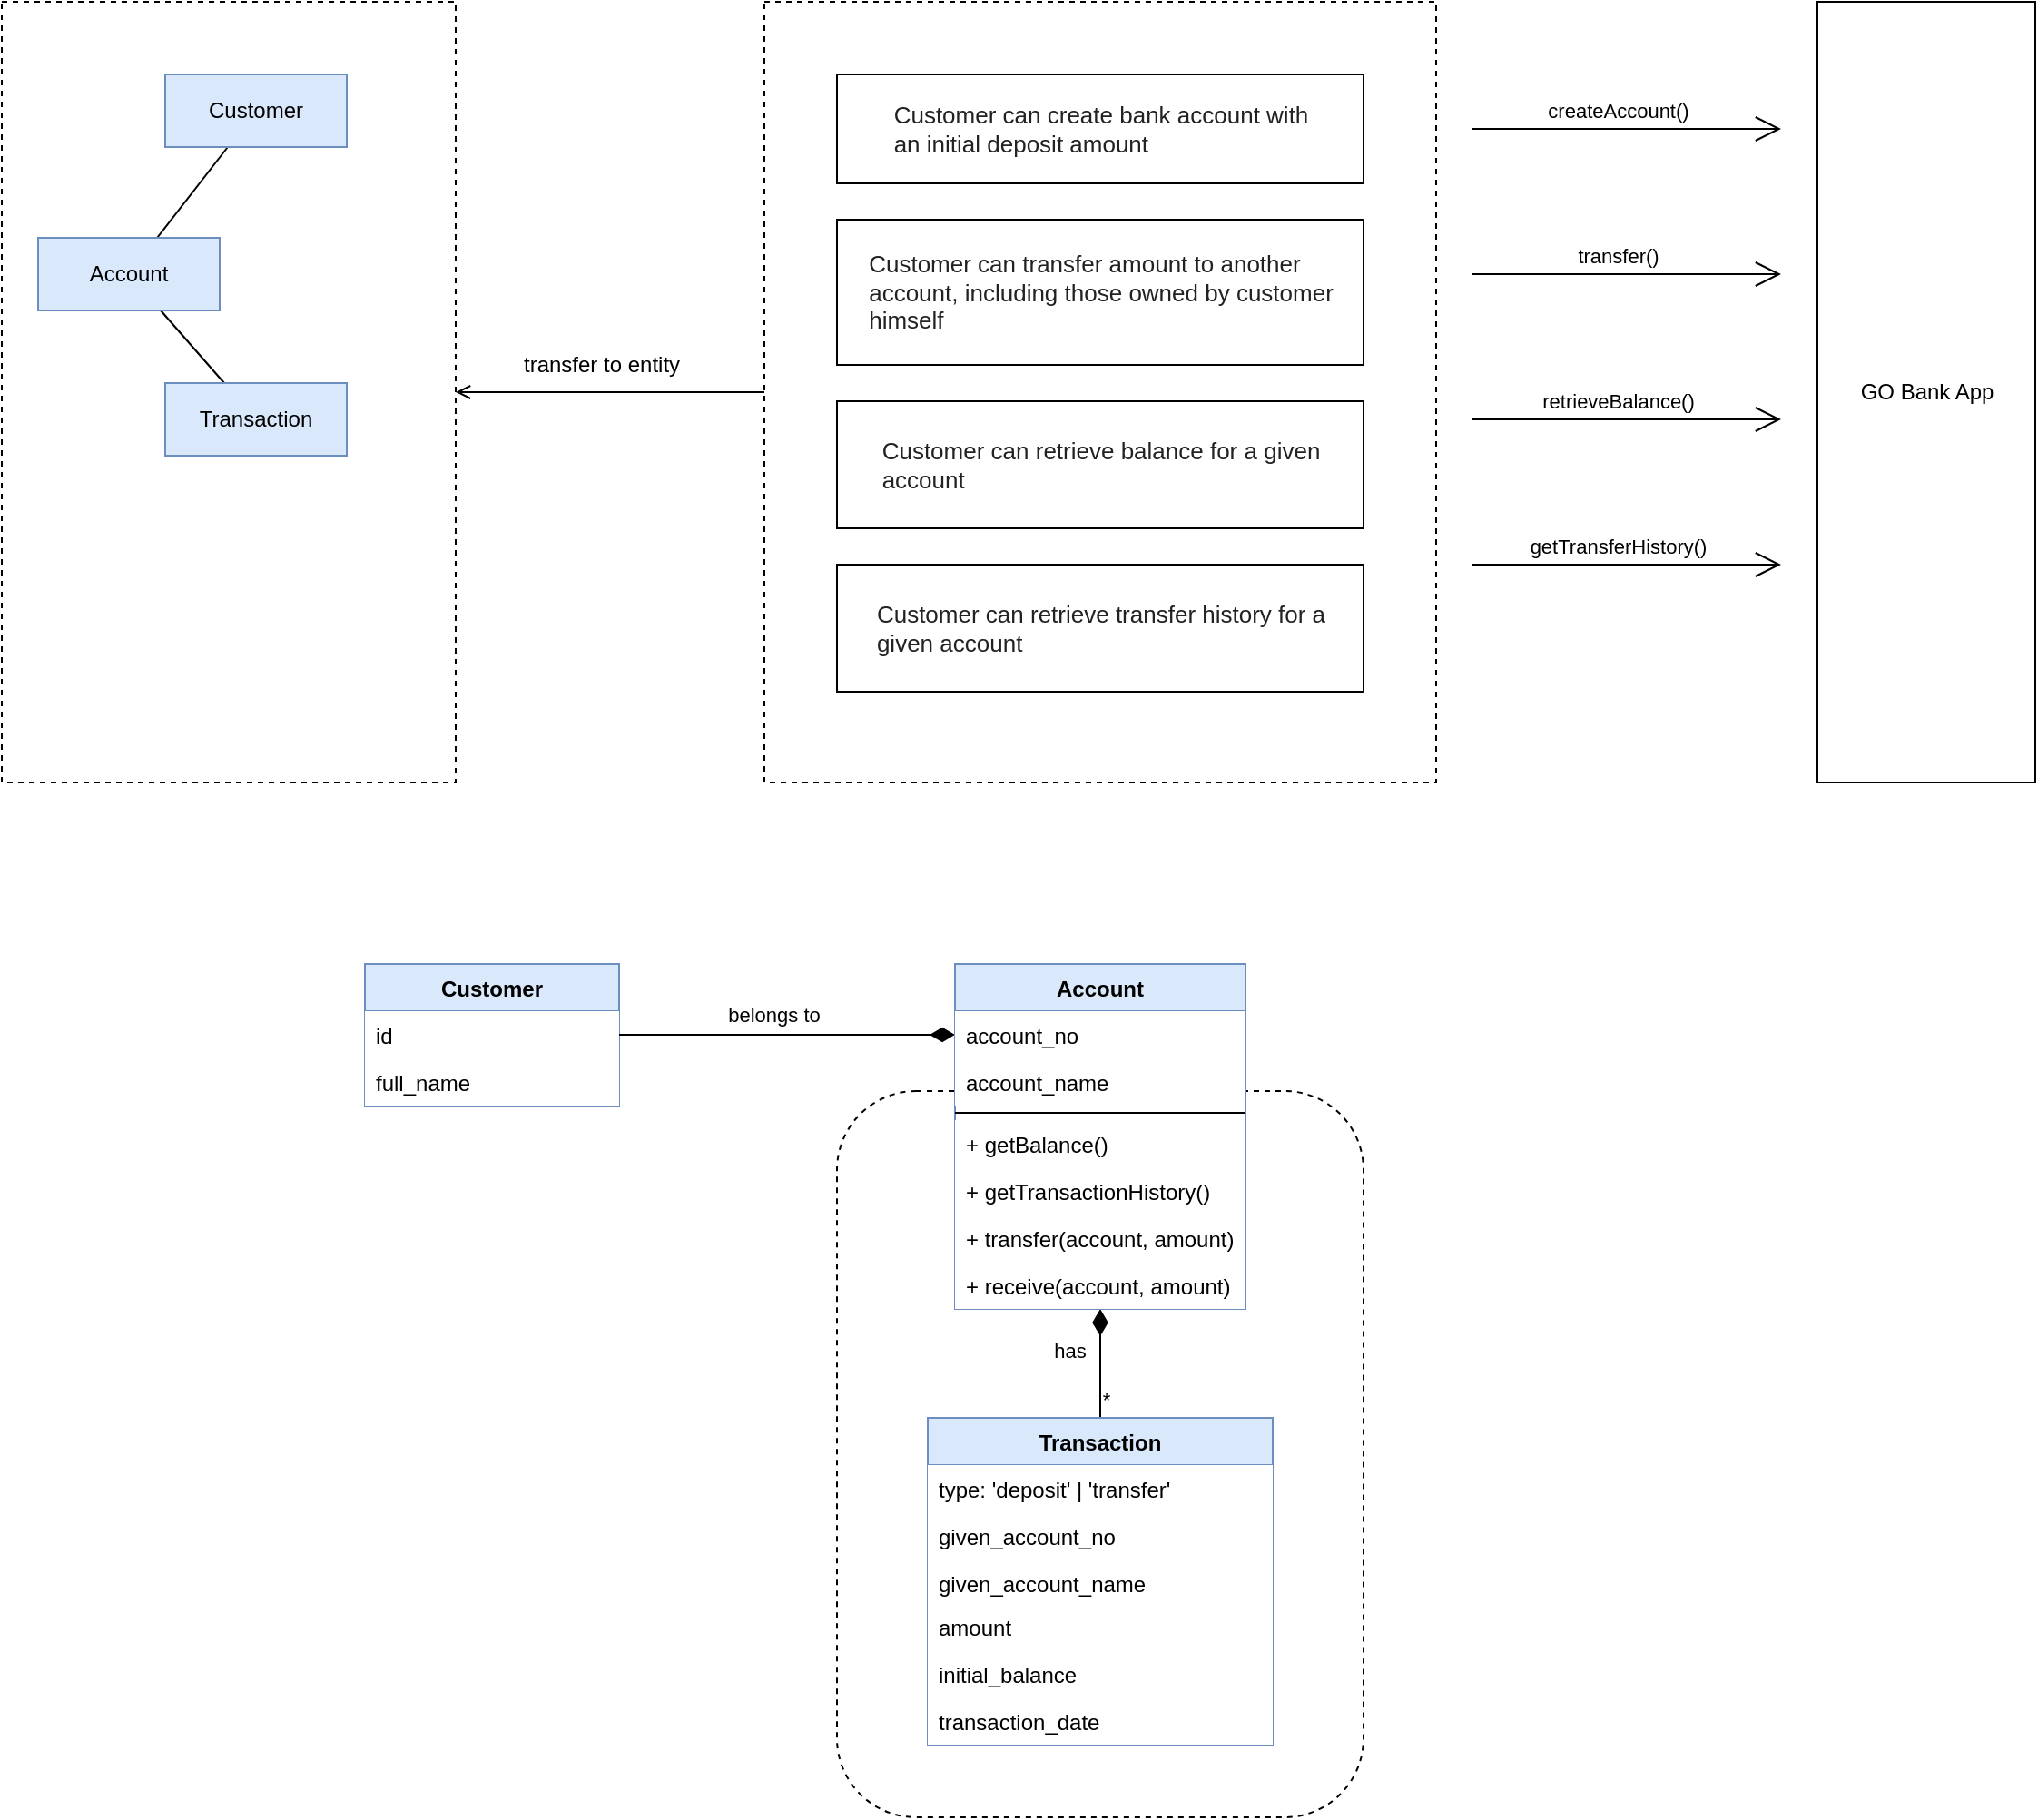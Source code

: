 <mxfile version="19.0.3" type="device" pages="4"><diagram id="GokadYcgzuIba-yjWhwS" name="System Action"><mxGraphModel dx="2271" dy="858" grid="1" gridSize="10" guides="1" tooltips="1" connect="1" arrows="1" fold="1" page="1" pageScale="1" pageWidth="850" pageHeight="1100" math="0" shadow="0"><root><mxCell id="0"/><mxCell id="1" parent="0"/><mxCell id="lZa5aVp4rv2-G2gq0rRb-1" value="" style="rounded=1;whiteSpace=wrap;html=1;fontSize=12;fillColor=none;dashed=1;" parent="1" vertex="1"><mxGeometry x="50" y="860" width="290" height="400" as="geometry"/></mxCell><mxCell id="ne6xEV07ox2ZlU8nAvvK-1" style="edgeStyle=none;rounded=0;orthogonalLoop=1;jettySize=auto;html=1;fontSize=12;startArrow=none;startFill=0;endArrow=open;endFill=0;startSize=6;" parent="1" source="XvMfw1XcnM_kuZw4ZpkL-1" target="XvMfw1XcnM_kuZw4ZpkL-20" edge="1"><mxGeometry relative="1" as="geometry"/></mxCell><mxCell id="ne6xEV07ox2ZlU8nAvvK-2" value="transfer to entity" style="edgeLabel;html=1;align=center;verticalAlign=middle;resizable=0;points=[];fontSize=12;" parent="ne6xEV07ox2ZlU8nAvvK-1" vertex="1" connectable="0"><mxGeometry x="0.275" y="4" relative="1" as="geometry"><mxPoint x="18" y="-19" as="offset"/></mxGeometry></mxCell><mxCell id="XvMfw1XcnM_kuZw4ZpkL-1" value="" style="rounded=0;whiteSpace=wrap;html=1;fillColor=none;dashed=1;" parent="1" vertex="1"><mxGeometry x="10" y="260" width="370" height="430" as="geometry"/></mxCell><mxCell id="XvMfw1XcnM_kuZw4ZpkL-5" value="&lt;div style=&quot;text-align: start;&quot;&gt;&lt;font size=&quot;2&quot; face=&quot;Arial, Helvetica, sans-serif&quot; color=&quot;#222222&quot;&gt;&lt;span style=&quot;background-color: rgb(255, 255, 255);&quot;&gt;Customer can create bank account with&lt;/span&gt;&lt;/font&gt;&lt;/div&gt;&lt;div style=&quot;text-align: start;&quot;&gt;&lt;font size=&quot;2&quot; face=&quot;Arial, Helvetica, sans-serif&quot; color=&quot;#222222&quot;&gt;&lt;span style=&quot;background-color: rgb(255, 255, 255);&quot;&gt;an initial deposit amount&lt;/span&gt;&lt;/font&gt;&lt;/div&gt;" style="html=1;fillColor=default;" parent="1" vertex="1"><mxGeometry x="50" y="300" width="290" height="60" as="geometry"/></mxCell><mxCell id="XvMfw1XcnM_kuZw4ZpkL-7" value="&lt;div style=&quot;text-align: start;&quot;&gt;&lt;font size=&quot;2&quot; face=&quot;Arial, Helvetica, sans-serif&quot; color=&quot;#222222&quot;&gt;&lt;span style=&quot;background-color: rgb(255, 255, 255);&quot;&gt;Customer can transfer amount to another&lt;/span&gt;&lt;/font&gt;&lt;/div&gt;&lt;div style=&quot;text-align: start;&quot;&gt;&lt;font size=&quot;2&quot; face=&quot;Arial, Helvetica, sans-serif&quot; color=&quot;#222222&quot;&gt;&lt;span style=&quot;background-color: rgb(255, 255, 255);&quot;&gt;account, including those owned by customer&lt;/span&gt;&lt;/font&gt;&lt;/div&gt;&lt;div style=&quot;text-align: start;&quot;&gt;&lt;font size=&quot;2&quot; face=&quot;Arial, Helvetica, sans-serif&quot; color=&quot;#222222&quot;&gt;&lt;span style=&quot;background-color: rgb(255, 255, 255);&quot;&gt;himself&lt;/span&gt;&lt;/font&gt;&lt;/div&gt;" style="html=1;fillColor=default;spacing=6;" parent="1" vertex="1"><mxGeometry x="50" y="380" width="290" height="80" as="geometry"/></mxCell><mxCell id="XvMfw1XcnM_kuZw4ZpkL-8" value="&lt;div style=&quot;text-align: start;&quot;&gt;&lt;font size=&quot;2&quot; face=&quot;Arial, Helvetica, sans-serif&quot; color=&quot;#222222&quot;&gt;&lt;span style=&quot;background-color: rgb(255, 255, 255);&quot;&gt;Customer can retrieve balance for a given&lt;/span&gt;&lt;/font&gt;&lt;/div&gt;&lt;div style=&quot;text-align: start;&quot;&gt;&lt;font size=&quot;2&quot; face=&quot;Arial, Helvetica, sans-serif&quot; color=&quot;#222222&quot;&gt;&lt;span style=&quot;background-color: rgb(255, 255, 255);&quot;&gt;account&lt;/span&gt;&lt;/font&gt;&lt;/div&gt;" style="html=1;fillColor=default;spacing=6;" parent="1" vertex="1"><mxGeometry x="50" y="480" width="290" height="70" as="geometry"/></mxCell><mxCell id="XvMfw1XcnM_kuZw4ZpkL-9" value="&lt;div style=&quot;text-align: start;&quot;&gt;&lt;font size=&quot;2&quot; face=&quot;Arial, Helvetica, sans-serif&quot; color=&quot;#222222&quot;&gt;&lt;span style=&quot;background-color: rgb(255, 255, 255);&quot;&gt;Customer can retrieve transfer history for a&lt;/span&gt;&lt;/font&gt;&lt;/div&gt;&lt;div style=&quot;text-align: start;&quot;&gt;&lt;font size=&quot;2&quot; face=&quot;Arial, Helvetica, sans-serif&quot; color=&quot;#222222&quot;&gt;&lt;span style=&quot;background-color: rgb(255, 255, 255);&quot;&gt;given account&lt;/span&gt;&lt;/font&gt;&lt;/div&gt;" style="html=1;fillColor=default;spacing=6;" parent="1" vertex="1"><mxGeometry x="50" y="570" width="290" height="70" as="geometry"/></mxCell><mxCell id="XvMfw1XcnM_kuZw4ZpkL-11" value="GO Bank App" style="html=1;fillColor=default;" parent="1" vertex="1"><mxGeometry x="590" y="260" width="120" height="430" as="geometry"/></mxCell><mxCell id="XvMfw1XcnM_kuZw4ZpkL-12" value="" style="endArrow=open;endFill=1;endSize=12;html=1;rounded=0;" parent="1" edge="1"><mxGeometry width="160" relative="1" as="geometry"><mxPoint x="400" y="330" as="sourcePoint"/><mxPoint x="570" y="330" as="targetPoint"/></mxGeometry></mxCell><mxCell id="XvMfw1XcnM_kuZw4ZpkL-13" value="createAccount()" style="edgeLabel;html=1;align=center;verticalAlign=middle;resizable=0;points=[];" parent="XvMfw1XcnM_kuZw4ZpkL-12" vertex="1" connectable="0"><mxGeometry x="-0.259" y="4" relative="1" as="geometry"><mxPoint x="17" y="-6" as="offset"/></mxGeometry></mxCell><mxCell id="XvMfw1XcnM_kuZw4ZpkL-14" value="" style="endArrow=open;endFill=1;endSize=12;html=1;rounded=0;" parent="1" edge="1"><mxGeometry width="160" relative="1" as="geometry"><mxPoint x="400" y="410" as="sourcePoint"/><mxPoint x="570" y="410" as="targetPoint"/></mxGeometry></mxCell><mxCell id="XvMfw1XcnM_kuZw4ZpkL-15" value="transfer()" style="edgeLabel;html=1;align=center;verticalAlign=middle;resizable=0;points=[];" parent="XvMfw1XcnM_kuZw4ZpkL-14" vertex="1" connectable="0"><mxGeometry x="-0.259" y="4" relative="1" as="geometry"><mxPoint x="17" y="-6" as="offset"/></mxGeometry></mxCell><mxCell id="XvMfw1XcnM_kuZw4ZpkL-16" value="" style="endArrow=open;endFill=1;endSize=12;html=1;rounded=0;" parent="1" edge="1"><mxGeometry width="160" relative="1" as="geometry"><mxPoint x="400" y="490.0" as="sourcePoint"/><mxPoint x="570" y="490.0" as="targetPoint"/></mxGeometry></mxCell><mxCell id="XvMfw1XcnM_kuZw4ZpkL-17" value="retrieveBalance()" style="edgeLabel;html=1;align=center;verticalAlign=middle;resizable=0;points=[];" parent="XvMfw1XcnM_kuZw4ZpkL-16" vertex="1" connectable="0"><mxGeometry x="-0.259" y="4" relative="1" as="geometry"><mxPoint x="17" y="-6" as="offset"/></mxGeometry></mxCell><mxCell id="XvMfw1XcnM_kuZw4ZpkL-18" value="" style="endArrow=open;endFill=1;endSize=12;html=1;rounded=0;" parent="1" edge="1"><mxGeometry width="160" relative="1" as="geometry"><mxPoint x="400" y="570" as="sourcePoint"/><mxPoint x="570" y="570" as="targetPoint"/></mxGeometry></mxCell><mxCell id="XvMfw1XcnM_kuZw4ZpkL-19" value="getTransferHistory()" style="edgeLabel;html=1;align=center;verticalAlign=middle;resizable=0;points=[];" parent="XvMfw1XcnM_kuZw4ZpkL-18" vertex="1" connectable="0"><mxGeometry x="-0.259" y="4" relative="1" as="geometry"><mxPoint x="17" y="-6" as="offset"/></mxGeometry></mxCell><mxCell id="XvMfw1XcnM_kuZw4ZpkL-20" value="" style="rounded=0;whiteSpace=wrap;html=1;fillColor=none;dashed=1;" parent="1" vertex="1"><mxGeometry x="-410" y="260" width="250" height="430" as="geometry"/></mxCell><mxCell id="XvMfw1XcnM_kuZw4ZpkL-24" style="rounded=0;orthogonalLoop=1;jettySize=auto;html=1;endArrow=none;endFill=0;" parent="1" source="XvMfw1XcnM_kuZw4ZpkL-21" target="XvMfw1XcnM_kuZw4ZpkL-23" edge="1"><mxGeometry relative="1" as="geometry"/></mxCell><mxCell id="XvMfw1XcnM_kuZw4ZpkL-21" value="Customer" style="rounded=0;whiteSpace=wrap;html=1;fillColor=#dae8fc;strokeColor=#6c8ebf;" parent="1" vertex="1"><mxGeometry x="-320" y="300" width="100" height="40" as="geometry"/></mxCell><mxCell id="XvMfw1XcnM_kuZw4ZpkL-26" style="edgeStyle=none;rounded=0;orthogonalLoop=1;jettySize=auto;html=1;endArrow=none;endFill=0;" parent="1" source="XvMfw1XcnM_kuZw4ZpkL-23" target="XvMfw1XcnM_kuZw4ZpkL-25" edge="1"><mxGeometry relative="1" as="geometry"/></mxCell><mxCell id="XvMfw1XcnM_kuZw4ZpkL-23" value="Account" style="rounded=0;whiteSpace=wrap;html=1;fillColor=#dae8fc;strokeColor=#6c8ebf;" parent="1" vertex="1"><mxGeometry x="-390" y="390" width="100" height="40" as="geometry"/></mxCell><mxCell id="XvMfw1XcnM_kuZw4ZpkL-25" value="Transaction" style="rounded=0;whiteSpace=wrap;html=1;fillColor=#dae8fc;strokeColor=#6c8ebf;" parent="1" vertex="1"><mxGeometry x="-320" y="470" width="100" height="40" as="geometry"/></mxCell><mxCell id="XvMfw1XcnM_kuZw4ZpkL-38" value="Customer" style="swimlane;fontStyle=1;childLayout=stackLayout;horizontal=1;startSize=26;fillColor=#dae8fc;horizontalStack=0;resizeParent=1;resizeParentMax=0;resizeLast=0;collapsible=1;marginBottom=0;strokeColor=#6c8ebf;" parent="1" vertex="1"><mxGeometry x="-210" y="790" width="140" height="78" as="geometry"/></mxCell><mxCell id="XvMfw1XcnM_kuZw4ZpkL-39" value="id" style="text;strokeColor=none;fillColor=default;align=left;verticalAlign=top;spacingLeft=4;spacingRight=4;overflow=hidden;rotatable=0;points=[[0,0.5],[1,0.5]];portConstraint=eastwest;" parent="XvMfw1XcnM_kuZw4ZpkL-38" vertex="1"><mxGeometry y="26" width="140" height="26" as="geometry"/></mxCell><mxCell id="cbnzJmKEBw5OjBZFWcXy-9" value="full_name" style="text;strokeColor=none;fillColor=default;align=left;verticalAlign=top;spacingLeft=4;spacingRight=4;overflow=hidden;rotatable=0;points=[[0,0.5],[1,0.5]];portConstraint=eastwest;" parent="XvMfw1XcnM_kuZw4ZpkL-38" vertex="1"><mxGeometry y="52" width="140" height="26" as="geometry"/></mxCell><mxCell id="XvMfw1XcnM_kuZw4ZpkL-45" style="edgeStyle=orthogonalEdgeStyle;rounded=0;orthogonalLoop=1;jettySize=auto;html=1;startArrow=diamondThin;startFill=1;endArrow=none;endFill=0;endSize=6;startSize=11;" parent="1" source="IPomCqflwqHBn90AxJcc-24" target="XvMfw1XcnM_kuZw4ZpkL-38" edge="1"><mxGeometry relative="1" as="geometry"/></mxCell><mxCell id="XvMfw1XcnM_kuZw4ZpkL-46" value="belongs to" style="edgeLabel;html=1;align=center;verticalAlign=middle;resizable=0;points=[];" parent="XvMfw1XcnM_kuZw4ZpkL-45" vertex="1" connectable="0"><mxGeometry x="0.433" y="1" relative="1" as="geometry"><mxPoint x="32" y="-12" as="offset"/></mxGeometry></mxCell><mxCell id="IPomCqflwqHBn90AxJcc-17" style="edgeStyle=orthogonalEdgeStyle;rounded=0;orthogonalLoop=1;jettySize=auto;html=1;startArrow=diamondThin;startFill=1;endArrow=none;endFill=0;startSize=12;" parent="1" source="IPomCqflwqHBn90AxJcc-23" target="IPomCqflwqHBn90AxJcc-14" edge="1"><mxGeometry relative="1" as="geometry"><mxPoint x="290" y="859" as="sourcePoint"/></mxGeometry></mxCell><mxCell id="IPomCqflwqHBn90AxJcc-20" value="*" style="edgeLabel;html=1;align=center;verticalAlign=middle;resizable=0;points=[];" parent="IPomCqflwqHBn90AxJcc-17" vertex="1" connectable="0"><mxGeometry x="0.661" y="-1" relative="1" as="geometry"><mxPoint x="4" as="offset"/></mxGeometry></mxCell><mxCell id="IPomCqflwqHBn90AxJcc-28" value="has" style="edgeLabel;html=1;align=center;verticalAlign=middle;resizable=0;points=[];" parent="IPomCqflwqHBn90AxJcc-17" vertex="1" connectable="0"><mxGeometry x="0.175" y="-2" relative="1" as="geometry"><mxPoint x="-15" y="-13" as="offset"/></mxGeometry></mxCell><mxCell id="IPomCqflwqHBn90AxJcc-14" value="Transaction" style="swimlane;fontStyle=1;childLayout=stackLayout;horizontal=1;startSize=26;fillColor=#dae8fc;horizontalStack=0;resizeParent=1;resizeParentMax=0;resizeLast=0;collapsible=1;marginBottom=0;strokeColor=#6c8ebf;" parent="1" vertex="1"><mxGeometry x="100" y="1040" width="190" height="180" as="geometry"/></mxCell><mxCell id="IPomCqflwqHBn90AxJcc-18" value="type: 'deposit' | 'transfer'" style="text;strokeColor=none;fillColor=default;align=left;verticalAlign=top;spacingLeft=4;spacingRight=4;overflow=hidden;rotatable=0;points=[[0,0.5],[1,0.5]];portConstraint=eastwest;" parent="IPomCqflwqHBn90AxJcc-14" vertex="1"><mxGeometry y="26" width="190" height="26" as="geometry"/></mxCell><mxCell id="IPomCqflwqHBn90AxJcc-19" value="given_account_no" style="text;strokeColor=none;fillColor=default;align=left;verticalAlign=top;spacingLeft=4;spacingRight=4;overflow=hidden;rotatable=0;points=[[0,0.5],[1,0.5]];portConstraint=eastwest;" parent="IPomCqflwqHBn90AxJcc-14" vertex="1"><mxGeometry y="52" width="190" height="26" as="geometry"/></mxCell><mxCell id="IPomCqflwqHBn90AxJcc-29" value="given_account_name" style="text;strokeColor=none;fillColor=default;align=left;verticalAlign=top;spacingLeft=4;spacingRight=4;overflow=hidden;rotatable=0;points=[[0,0.5],[1,0.5]];portConstraint=eastwest;" parent="IPomCqflwqHBn90AxJcc-14" vertex="1"><mxGeometry y="78" width="190" height="24" as="geometry"/></mxCell><mxCell id="IPomCqflwqHBn90AxJcc-15" value="amount" style="text;strokeColor=none;fillColor=default;align=left;verticalAlign=top;spacingLeft=4;spacingRight=4;overflow=hidden;rotatable=0;points=[[0,0.5],[1,0.5]];portConstraint=eastwest;" parent="IPomCqflwqHBn90AxJcc-14" vertex="1"><mxGeometry y="102" width="190" height="26" as="geometry"/></mxCell><mxCell id="iLOtK5lTpVV2Op1NJI5P-1" value="initial_balance" style="text;strokeColor=none;fillColor=default;align=left;verticalAlign=top;spacingLeft=4;spacingRight=4;overflow=hidden;rotatable=0;points=[[0,0.5],[1,0.5]];portConstraint=eastwest;" parent="IPomCqflwqHBn90AxJcc-14" vertex="1"><mxGeometry y="128" width="190" height="26" as="geometry"/></mxCell><mxCell id="IPomCqflwqHBn90AxJcc-21" value="transaction_date" style="text;strokeColor=none;fillColor=default;align=left;verticalAlign=top;spacingLeft=4;spacingRight=4;overflow=hidden;rotatable=0;points=[[0,0.5],[1,0.5]];portConstraint=eastwest;" parent="IPomCqflwqHBn90AxJcc-14" vertex="1"><mxGeometry y="154" width="190" height="26" as="geometry"/></mxCell><mxCell id="IPomCqflwqHBn90AxJcc-23" value="Account" style="swimlane;fontStyle=1;align=center;verticalAlign=top;childLayout=stackLayout;horizontal=1;startSize=26;horizontalStack=0;resizeParent=1;resizeParentMax=0;resizeLast=0;collapsible=1;marginBottom=0;fillColor=#dae8fc;strokeColor=#6c8ebf;" parent="1" vertex="1"><mxGeometry x="115" y="790" width="160" height="190" as="geometry"/></mxCell><mxCell id="IPomCqflwqHBn90AxJcc-24" value="account_no" style="text;strokeColor=none;fillColor=default;align=left;verticalAlign=top;spacingLeft=4;spacingRight=4;overflow=hidden;rotatable=0;points=[[0,0.5],[1,0.5]];portConstraint=eastwest;" parent="IPomCqflwqHBn90AxJcc-23" vertex="1"><mxGeometry y="26" width="160" height="26" as="geometry"/></mxCell><mxCell id="IPomCqflwqHBn90AxJcc-27" value="account_name" style="text;strokeColor=none;fillColor=default;align=left;verticalAlign=top;spacingLeft=4;spacingRight=4;overflow=hidden;rotatable=0;points=[[0,0.5],[1,0.5]];portConstraint=eastwest;" parent="IPomCqflwqHBn90AxJcc-23" vertex="1"><mxGeometry y="52" width="160" height="26" as="geometry"/></mxCell><mxCell id="IPomCqflwqHBn90AxJcc-25" value="" style="line;strokeWidth=1;fillColor=none;align=left;verticalAlign=middle;spacingTop=-1;spacingLeft=3;spacingRight=3;rotatable=0;labelPosition=right;points=[];portConstraint=eastwest;" parent="IPomCqflwqHBn90AxJcc-23" vertex="1"><mxGeometry y="78" width="160" height="8" as="geometry"/></mxCell><mxCell id="IPomCqflwqHBn90AxJcc-26" value="+ getBalance()" style="text;strokeColor=none;fillColor=default;align=left;verticalAlign=top;spacingLeft=4;spacingRight=4;overflow=hidden;rotatable=0;points=[[0,0.5],[1,0.5]];portConstraint=eastwest;" parent="IPomCqflwqHBn90AxJcc-23" vertex="1"><mxGeometry y="86" width="160" height="26" as="geometry"/></mxCell><mxCell id="IPomCqflwqHBn90AxJcc-31" value="+ getTransactionHistory()" style="text;strokeColor=none;fillColor=default;align=left;verticalAlign=top;spacingLeft=4;spacingRight=4;overflow=hidden;rotatable=0;points=[[0,0.5],[1,0.5]];portConstraint=eastwest;" parent="IPomCqflwqHBn90AxJcc-23" vertex="1"><mxGeometry y="112" width="160" height="26" as="geometry"/></mxCell><mxCell id="gkhnCh7jhl221NQfbLRK-4" value="+ transfer(account, amount)" style="text;strokeColor=none;fillColor=default;align=left;verticalAlign=top;spacingLeft=4;spacingRight=4;overflow=hidden;rotatable=0;points=[[0,0.5],[1,0.5]];portConstraint=eastwest;" parent="IPomCqflwqHBn90AxJcc-23" vertex="1"><mxGeometry y="138" width="160" height="26" as="geometry"/></mxCell><mxCell id="gkhnCh7jhl221NQfbLRK-3" value="+ receive(account, amount)" style="text;strokeColor=none;fillColor=default;align=left;verticalAlign=top;spacingLeft=4;spacingRight=4;overflow=hidden;rotatable=0;points=[[0,0.5],[1,0.5]];portConstraint=eastwest;" parent="IPomCqflwqHBn90AxJcc-23" vertex="1"><mxGeometry y="164" width="160" height="26" as="geometry"/></mxCell></root></mxGraphModel></diagram><diagram id="yrpM9SpQbVraeP-Rmaqy" name="Architecture"><mxGraphModel dx="2697" dy="-2074" grid="1" gridSize="10" guides="1" tooltips="1" connect="1" arrows="1" fold="1" page="1" pageScale="1" pageWidth="850" pageHeight="1100" math="0" shadow="0"><root><mxCell id="0"/><mxCell id="1" parent="0"/><mxCell id="vcMqHWGTYskQQXlkTYR2-1" value="" style="rounded=0;whiteSpace=wrap;html=1;fontSize=12;fillColor=default;" vertex="1" parent="1"><mxGeometry x="-740" y="3390" width="1290" height="950" as="geometry"/></mxCell><mxCell id="SxwwPuDdk6mCXxI_lyHh-1" value="" style="shape=hexagon;perimeter=hexagonPerimeter2;whiteSpace=wrap;html=1;fixedSize=1;fontSize=12;size=150;fillColor=#f5f5f5;strokeColor=#666666;fontColor=#333333;" vertex="1" parent="1"><mxGeometry x="-510" y="3436.39" width="1010" height="703.61" as="geometry"/></mxCell><mxCell id="SxwwPuDdk6mCXxI_lyHh-2" value="" style="rounded=1;whiteSpace=wrap;html=1;fontSize=12;dashed=1;" vertex="1" parent="1"><mxGeometry x="-200" y="4090" width="430" height="110" as="geometry"/></mxCell><mxCell id="SxwwPuDdk6mCXxI_lyHh-3" style="edgeStyle=none;rounded=0;orthogonalLoop=1;jettySize=auto;html=1;fontSize=12;startArrow=none;startFill=0;endArrow=open;endFill=0;startSize=12;entryX=0;entryY=0.5;entryDx=0;entryDy=0;" edge="1" parent="1" source="SxwwPuDdk6mCXxI_lyHh-4" target="SxwwPuDdk6mCXxI_lyHh-40"><mxGeometry relative="1" as="geometry"/></mxCell><mxCell id="SxwwPuDdk6mCXxI_lyHh-4" value="" style="rounded=1;whiteSpace=wrap;html=1;fontSize=12;dashed=1;" vertex="1" parent="1"><mxGeometry x="-550" y="3470" width="190" height="250" as="geometry"/></mxCell><mxCell id="SxwwPuDdk6mCXxI_lyHh-5" value="" style="shape=hexagon;perimeter=hexagonPerimeter2;whiteSpace=wrap;html=1;fixedSize=1;fontSize=12;size=90;fillColor=#f5f5f5;fontColor=#333333;strokeColor=#666666;" vertex="1" parent="1"><mxGeometry x="-316.25" y="3550" width="647.5" height="457.06" as="geometry"/></mxCell><mxCell id="SxwwPuDdk6mCXxI_lyHh-6" value="" style="rounded=1;whiteSpace=wrap;html=1;fontSize=12;fillColor=#f5f5f5;fontColor=#333333;strokeColor=#666666;" vertex="1" parent="1"><mxGeometry x="-195" y="3620" width="390" height="230" as="geometry"/></mxCell><mxCell id="SxwwPuDdk6mCXxI_lyHh-7" value="Customer" style="html=1;fontSize=12;fillColor=#dae8fc;strokeColor=#6c8ebf;" vertex="1" parent="1"><mxGeometry x="-157.5" y="3680" width="110" height="50" as="geometry"/></mxCell><mxCell id="SxwwPuDdk6mCXxI_lyHh-8" style="edgeStyle=orthogonalEdgeStyle;rounded=0;orthogonalLoop=1;jettySize=auto;html=1;fontSize=12;startArrow=diamondThin;startFill=1;endArrow=open;endFill=0;startSize=6;" edge="1" parent="1" source="SxwwPuDdk6mCXxI_lyHh-13" target="SxwwPuDdk6mCXxI_lyHh-7"><mxGeometry relative="1" as="geometry"/></mxCell><mxCell id="SxwwPuDdk6mCXxI_lyHh-9" value="belongs" style="edgeLabel;html=1;align=center;verticalAlign=middle;resizable=0;points=[];fontSize=12;" vertex="1" connectable="0" parent="SxwwPuDdk6mCXxI_lyHh-8"><mxGeometry x="0.356" relative="1" as="geometry"><mxPoint x="18" y="-15" as="offset"/></mxGeometry></mxCell><mxCell id="SxwwPuDdk6mCXxI_lyHh-10" style="edgeStyle=orthogonalEdgeStyle;rounded=0;orthogonalLoop=1;jettySize=auto;html=1;fontSize=12;startArrow=diamondThin;startFill=1;endArrow=open;endFill=0;startSize=6;" edge="1" parent="1" source="SxwwPuDdk6mCXxI_lyHh-13" target="SxwwPuDdk6mCXxI_lyHh-14"><mxGeometry relative="1" as="geometry"/></mxCell><mxCell id="SxwwPuDdk6mCXxI_lyHh-11" value="*" style="edgeLabel;html=1;align=center;verticalAlign=middle;resizable=0;points=[];fontSize=12;" vertex="1" connectable="0" parent="SxwwPuDdk6mCXxI_lyHh-10"><mxGeometry x="0.644" y="2" relative="1" as="geometry"><mxPoint x="3" y="5" as="offset"/></mxGeometry></mxCell><mxCell id="SxwwPuDdk6mCXxI_lyHh-12" value="has" style="edgeLabel;html=1;align=center;verticalAlign=middle;resizable=0;points=[];fontSize=12;" vertex="1" connectable="0" parent="SxwwPuDdk6mCXxI_lyHh-10"><mxGeometry x="-0.22" y="-2" relative="1" as="geometry"><mxPoint x="-13" y="9" as="offset"/></mxGeometry></mxCell><mxCell id="SxwwPuDdk6mCXxI_lyHh-13" value="Account" style="html=1;fontSize=12;fillColor=#dae8fc;strokeColor=#6c8ebf;" vertex="1" parent="1"><mxGeometry x="45" y="3680" width="110" height="50" as="geometry"/></mxCell><mxCell id="SxwwPuDdk6mCXxI_lyHh-14" value="Transaction" style="html=1;fontSize=12;fillColor=#dae8fc;strokeColor=#6c8ebf;" vertex="1" parent="1"><mxGeometry x="45" y="3780" width="110" height="50" as="geometry"/></mxCell><mxCell id="SxwwPuDdk6mCXxI_lyHh-15" style="rounded=0;orthogonalLoop=1;jettySize=auto;html=1;fontSize=12;startArrow=none;startFill=0;endArrow=open;endFill=0;startSize=12;" edge="1" parent="1" source="SxwwPuDdk6mCXxI_lyHh-17" target="SxwwPuDdk6mCXxI_lyHh-6"><mxGeometry relative="1" as="geometry"/></mxCell><mxCell id="SxwwPuDdk6mCXxI_lyHh-16" style="edgeStyle=none;rounded=0;orthogonalLoop=1;jettySize=auto;html=1;entryX=0.5;entryY=0;entryDx=0;entryDy=0;fontSize=12;startArrow=none;startFill=0;endArrow=open;endFill=0;startSize=12;" edge="1" parent="1" source="SxwwPuDdk6mCXxI_lyHh-17" target="SxwwPuDdk6mCXxI_lyHh-22"><mxGeometry relative="1" as="geometry"/></mxCell><mxCell id="SxwwPuDdk6mCXxI_lyHh-17" value="CustomerService" style="html=1;fontSize=12;fillColor=#fff2cc;strokeColor=#d6b656;" vertex="1" parent="1"><mxGeometry x="37.5" y="3890" width="130" height="50" as="geometry"/></mxCell><mxCell id="SxwwPuDdk6mCXxI_lyHh-18" style="edgeStyle=none;rounded=0;orthogonalLoop=1;jettySize=auto;html=1;fontSize=12;startArrow=none;startFill=0;endArrow=open;endFill=0;startSize=12;" edge="1" parent="1" source="SxwwPuDdk6mCXxI_lyHh-20" target="SxwwPuDdk6mCXxI_lyHh-6"><mxGeometry relative="1" as="geometry"/></mxCell><mxCell id="SxwwPuDdk6mCXxI_lyHh-19" style="edgeStyle=none;rounded=0;orthogonalLoop=1;jettySize=auto;html=1;entryX=0.5;entryY=0;entryDx=0;entryDy=0;fontSize=12;startArrow=none;startFill=0;endArrow=open;endFill=0;startSize=12;" edge="1" parent="1" source="SxwwPuDdk6mCXxI_lyHh-20" target="SxwwPuDdk6mCXxI_lyHh-21"><mxGeometry relative="1" as="geometry"/></mxCell><mxCell id="SxwwPuDdk6mCXxI_lyHh-20" value="AccountService" style="html=1;fontSize=12;fillColor=#fff2cc;strokeColor=#d6b656;" vertex="1" parent="1"><mxGeometry x="-157.5" y="3890" width="130" height="50" as="geometry"/></mxCell><mxCell id="SxwwPuDdk6mCXxI_lyHh-21" value="«interface»&lt;br&gt;&lt;b&gt;IAccountRepository&lt;/b&gt;" style="html=1;fontSize=12;fillColor=#fff2cc;strokeColor=#d6b656;" vertex="1" parent="1"><mxGeometry x="-172.5" y="3980" width="160" height="50" as="geometry"/></mxCell><mxCell id="SxwwPuDdk6mCXxI_lyHh-22" value="«interface»&lt;br&gt;&lt;b&gt;ICustomerRepository&lt;/b&gt;" style="html=1;fontSize=12;fillColor=#fff2cc;strokeColor=#d6b656;" vertex="1" parent="1"><mxGeometry x="25" y="3980" width="160" height="50" as="geometry"/></mxCell><mxCell id="SxwwPuDdk6mCXxI_lyHh-23" style="edgeStyle=none;rounded=0;orthogonalLoop=1;jettySize=auto;html=1;fontSize=12;startArrow=none;startFill=0;endArrow=block;endFill=0;startSize=12;" edge="1" parent="1" source="SxwwPuDdk6mCXxI_lyHh-25" target="SxwwPuDdk6mCXxI_lyHh-21"><mxGeometry relative="1" as="geometry"/></mxCell><mxCell id="SxwwPuDdk6mCXxI_lyHh-24" style="edgeStyle=none;rounded=0;orthogonalLoop=1;jettySize=auto;html=1;fontSize=12;startArrow=none;startFill=0;endArrow=open;endFill=0;startSize=12;" edge="1" parent="1" source="SxwwPuDdk6mCXxI_lyHh-25" target="SxwwPuDdk6mCXxI_lyHh-29"><mxGeometry relative="1" as="geometry"/></mxCell><mxCell id="SxwwPuDdk6mCXxI_lyHh-25" value="AccountRepository" style="html=1;fontSize=12;fillColor=#d5e8d4;strokeColor=#82b366;" vertex="1" parent="1"><mxGeometry x="-157.5" y="4130" width="130" height="50" as="geometry"/></mxCell><mxCell id="SxwwPuDdk6mCXxI_lyHh-26" style="edgeStyle=none;rounded=0;orthogonalLoop=1;jettySize=auto;html=1;entryX=0.5;entryY=1;entryDx=0;entryDy=0;fontSize=12;startArrow=none;startFill=0;endArrow=block;endFill=0;startSize=12;" edge="1" parent="1" source="SxwwPuDdk6mCXxI_lyHh-28" target="SxwwPuDdk6mCXxI_lyHh-22"><mxGeometry relative="1" as="geometry"/></mxCell><mxCell id="SxwwPuDdk6mCXxI_lyHh-27" style="edgeStyle=none;rounded=0;orthogonalLoop=1;jettySize=auto;html=1;entryX=0.806;entryY=0.026;entryDx=0;entryDy=0;entryPerimeter=0;fontSize=12;startArrow=none;startFill=0;endArrow=open;endFill=0;startSize=12;" edge="1" parent="1" source="SxwwPuDdk6mCXxI_lyHh-28" target="SxwwPuDdk6mCXxI_lyHh-29"><mxGeometry relative="1" as="geometry"/></mxCell><mxCell id="SxwwPuDdk6mCXxI_lyHh-28" value="CustomerRepository" style="html=1;fontSize=12;fillColor=#d5e8d4;strokeColor=#82b366;" vertex="1" parent="1"><mxGeometry x="40" y="4130" width="130" height="50" as="geometry"/></mxCell><mxCell id="SxwwPuDdk6mCXxI_lyHh-29" value="MYSQL" style="strokeWidth=2;html=1;shape=mxgraph.flowchart.database;whiteSpace=wrap;fontSize=12;" vertex="1" parent="1"><mxGeometry x="-22.5" y="4250" width="60" height="60" as="geometry"/></mxCell><mxCell id="SxwwPuDdk6mCXxI_lyHh-30" value="AccountController" style="html=1;fontSize=12;fillColor=#d5e8d4;strokeColor=#82b366;" vertex="1" parent="1"><mxGeometry x="-520" y="3520" width="130" height="50" as="geometry"/></mxCell><mxCell id="SxwwPuDdk6mCXxI_lyHh-31" value="TransacttionController" style="html=1;fontSize=12;fillColor=#d5e8d4;strokeColor=#82b366;" vertex="1" parent="1"><mxGeometry x="-520" y="3580" width="130" height="50" as="geometry"/></mxCell><mxCell id="SxwwPuDdk6mCXxI_lyHh-32" value="CustomerController" style="html=1;fontSize=12;fillColor=#d5e8d4;strokeColor=#82b366;" vertex="1" parent="1"><mxGeometry x="-520" y="3640" width="130" height="50" as="geometry"/></mxCell><mxCell id="SxwwPuDdk6mCXxI_lyHh-33" style="edgeStyle=none;rounded=0;orthogonalLoop=1;jettySize=auto;html=1;fontSize=12;startArrow=none;startFill=0;endArrow=open;endFill=0;startSize=12;entryX=0;entryY=0.5;entryDx=0;entryDy=0;" edge="1" parent="1" source="SxwwPuDdk6mCXxI_lyHh-34" target="SxwwPuDdk6mCXxI_lyHh-4"><mxGeometry relative="1" as="geometry"><mxPoint x="-630" y="3730" as="targetPoint"/></mxGeometry></mxCell><mxCell id="SxwwPuDdk6mCXxI_lyHh-34" value="Client" style="outlineConnect=0;dashed=0;verticalLabelPosition=bottom;verticalAlign=top;align=center;html=1;shape=mxgraph.aws3.management_console;fillColor=#D2D3D3;gradientColor=none;fontSize=12;" vertex="1" parent="1"><mxGeometry x="-680" y="3563.5" width="63" height="63" as="geometry"/></mxCell><mxCell id="SxwwPuDdk6mCXxI_lyHh-35" value="Http Adapter" style="text;html=1;strokeColor=none;fillColor=none;align=center;verticalAlign=middle;whiteSpace=wrap;rounded=0;fontSize=12;fontStyle=1" vertex="1" parent="1"><mxGeometry x="-500" y="3480" width="90" height="30" as="geometry"/></mxCell><mxCell id="SxwwPuDdk6mCXxI_lyHh-36" style="edgeStyle=none;rounded=0;orthogonalLoop=1;jettySize=auto;html=1;exitX=0.25;exitY=1;exitDx=0;exitDy=0;exitPerimeter=0;fontSize=12;startArrow=none;startFill=0;endArrow=open;endFill=0;startSize=12;" edge="1" parent="1" source="SxwwPuDdk6mCXxI_lyHh-34" target="SxwwPuDdk6mCXxI_lyHh-34"><mxGeometry relative="1" as="geometry"/></mxCell><mxCell id="SxwwPuDdk6mCXxI_lyHh-37" value="Database Adapter" style="text;html=1;strokeColor=none;fillColor=none;align=center;verticalAlign=middle;whiteSpace=wrap;rounded=0;fontSize=12;fontStyle=1" vertex="1" parent="1"><mxGeometry x="-40" y="4090" width="110" height="30" as="geometry"/></mxCell><mxCell id="SxwwPuDdk6mCXxI_lyHh-38" value="Application Layer" style="text;html=1;strokeColor=none;fillColor=none;align=center;verticalAlign=middle;whiteSpace=wrap;rounded=0;fontSize=12;fontStyle=1" vertex="1" parent="1"><mxGeometry x="-75" y="3560" width="145" height="30" as="geometry"/></mxCell><mxCell id="SxwwPuDdk6mCXxI_lyHh-39" value="Domain Layer" style="text;html=1;strokeColor=none;fillColor=none;align=center;verticalAlign=middle;whiteSpace=wrap;rounded=0;fontSize=12;fontStyle=1" vertex="1" parent="1"><mxGeometry x="-72.49" y="3630" width="145" height="30" as="geometry"/></mxCell><mxCell id="SxwwPuDdk6mCXxI_lyHh-40" value="DTO" style="html=1;fontSize=12;fillColor=#fff2cc;strokeColor=#d6b656;" vertex="1" parent="1"><mxGeometry x="-310" y="3640" width="80" height="50" as="geometry"/></mxCell></root></mxGraphModel></diagram><diagram id="p00WZkAKLBRXnRJ2sxLs" name="Class Diagram"><mxGraphModel dx="4403" dy="1045" grid="1" gridSize="10" guides="1" tooltips="1" connect="1" arrows="1" fold="1" page="1" pageScale="1" pageWidth="850" pageHeight="1100" math="0" shadow="0"><root><mxCell id="0"/><mxCell id="1" parent="0"/><mxCell id="95_sPJhHLGva3u2tug3H-2" value="" style="rounded=0;whiteSpace=wrap;html=1;fontSize=12;fillColor=default;" parent="1" vertex="1"><mxGeometry x="-560" y="1970" width="1200" height="1180" as="geometry"/></mxCell><mxCell id="TrarXj4JnOqmVgpCosxD-3" value="" style="rounded=1;whiteSpace=wrap;html=1;dashed=1;" parent="1" vertex="1"><mxGeometry x="-310" y="2360" width="540" height="570" as="geometry"/></mxCell><mxCell id="TrarXj4JnOqmVgpCosxD-5" value="Domain Entity" style="text;html=1;strokeColor=none;fillColor=none;align=center;verticalAlign=middle;whiteSpace=wrap;rounded=0;dashed=1;fontSize=16;fontStyle=1" parent="1" vertex="1"><mxGeometry x="-90" y="2370" width="130" height="30" as="geometry"/></mxCell><mxCell id="TrarXj4JnOqmVgpCosxD-40" style="edgeStyle=orthogonalEdgeStyle;rounded=0;orthogonalLoop=1;jettySize=auto;html=1;fontSize=16;startArrow=diamondThin;startFill=1;endArrow=open;endFill=0;startSize=12;" parent="1" source="TrarXj4JnOqmVgpCosxD-6" target="TrarXj4JnOqmVgpCosxD-26" edge="1"><mxGeometry relative="1" as="geometry"/></mxCell><mxCell id="TrarXj4JnOqmVgpCosxD-42" style="edgeStyle=orthogonalEdgeStyle;rounded=0;orthogonalLoop=1;jettySize=auto;html=1;entryX=0.5;entryY=0;entryDx=0;entryDy=0;fontSize=16;startArrow=none;startFill=0;endArrow=open;endFill=0;startSize=12;" parent="1" source="TrarXj4JnOqmVgpCosxD-6" target="TrarXj4JnOqmVgpCosxD-3" edge="1"><mxGeometry relative="1" as="geometry"/></mxCell><mxCell id="TrarXj4JnOqmVgpCosxD-6" value="AccountService" style="swimlane;fontStyle=1;childLayout=stackLayout;horizontal=1;startSize=26;horizontalStack=0;resizeParent=1;resizeParentMax=0;resizeLast=0;collapsible=1;marginBottom=0;" parent="1" vertex="1"><mxGeometry x="-135" y="2200" width="190" height="102" as="geometry"/></mxCell><mxCell id="TrarXj4JnOqmVgpCosxD-7" value="createAccount()" style="text;align=left;verticalAlign=top;spacingLeft=4;spacingRight=4;overflow=hidden;rotatable=0;points=[[0,0.5],[1,0.5]];portConstraint=eastwest;" parent="TrarXj4JnOqmVgpCosxD-6" vertex="1"><mxGeometry y="26" width="190" height="26" as="geometry"/></mxCell><mxCell id="TrarXj4JnOqmVgpCosxD-8" value="getAccountByAccountNo()" style="text;align=left;verticalAlign=top;spacingLeft=4;spacingRight=4;overflow=hidden;rotatable=0;points=[[0,0.5],[1,0.5]];portConstraint=eastwest;" parent="TrarXj4JnOqmVgpCosxD-6" vertex="1"><mxGeometry y="52" width="190" height="26" as="geometry"/></mxCell><mxCell id="TrarXj4JnOqmVgpCosxD-9" value="transfer()" style="text;align=left;verticalAlign=top;spacingLeft=4;spacingRight=4;overflow=hidden;rotatable=0;points=[[0,0.5],[1,0.5]];portConstraint=eastwest;" parent="TrarXj4JnOqmVgpCosxD-6" vertex="1"><mxGeometry y="78" width="190" height="24" as="geometry"/></mxCell><mxCell id="TrarXj4JnOqmVgpCosxD-27" style="edgeStyle=orthogonalEdgeStyle;rounded=0;orthogonalLoop=1;jettySize=auto;html=1;fontSize=16;endArrow=open;endFill=0;startArrow=diamondThin;startFill=1;startSize=12;" parent="1" source="TrarXj4JnOqmVgpCosxD-13" target="TrarXj4JnOqmVgpCosxD-28" edge="1"><mxGeometry relative="1" as="geometry"/></mxCell><mxCell id="TrarXj4JnOqmVgpCosxD-41" style="edgeStyle=orthogonalEdgeStyle;rounded=0;orthogonalLoop=1;jettySize=auto;html=1;fontSize=16;startArrow=none;startFill=0;endArrow=open;endFill=0;startSize=12;" parent="1" source="TrarXj4JnOqmVgpCosxD-13" target="TrarXj4JnOqmVgpCosxD-3" edge="1"><mxGeometry relative="1" as="geometry"/></mxCell><mxCell id="TrarXj4JnOqmVgpCosxD-13" value="CustomerService" style="swimlane;fontStyle=1;childLayout=stackLayout;horizontal=1;startSize=26;horizontalStack=0;resizeParent=1;resizeParentMax=0;resizeLast=0;collapsible=1;marginBottom=0;" parent="1" vertex="1"><mxGeometry x="-135" y="3012" width="190" height="78" as="geometry"/></mxCell><mxCell id="TrarXj4JnOqmVgpCosxD-14" value="createCustomer()" style="text;align=left;verticalAlign=top;spacingLeft=4;spacingRight=4;overflow=hidden;rotatable=0;points=[[0,0.5],[1,0.5]];portConstraint=eastwest;" parent="TrarXj4JnOqmVgpCosxD-13" vertex="1"><mxGeometry y="26" width="190" height="26" as="geometry"/></mxCell><mxCell id="TrarXj4JnOqmVgpCosxD-15" value="getCustomerById()" style="text;align=left;verticalAlign=top;spacingLeft=4;spacingRight=4;overflow=hidden;rotatable=0;points=[[0,0.5],[1,0.5]];portConstraint=eastwest;" parent="TrarXj4JnOqmVgpCosxD-13" vertex="1"><mxGeometry y="52" width="190" height="26" as="geometry"/></mxCell><mxCell id="c2MHoUz6yozG_p5-X3lj-1" value="Customer" style="swimlane;fontStyle=1;childLayout=stackLayout;horizontal=1;startSize=26;horizontalStack=0;resizeParent=1;resizeParentMax=0;resizeLast=0;collapsible=1;marginBottom=0;" parent="1" vertex="1"><mxGeometry x="-265" y="2516" width="140" height="78" as="geometry"/></mxCell><mxCell id="c2MHoUz6yozG_p5-X3lj-2" value="id" style="text;strokeColor=none;fillColor=default;align=left;verticalAlign=top;spacingLeft=4;spacingRight=4;overflow=hidden;rotatable=0;points=[[0,0.5],[1,0.5]];portConstraint=eastwest;" parent="c2MHoUz6yozG_p5-X3lj-1" vertex="1"><mxGeometry y="26" width="140" height="26" as="geometry"/></mxCell><mxCell id="c2MHoUz6yozG_p5-X3lj-3" value="full_name" style="text;strokeColor=none;fillColor=default;align=left;verticalAlign=top;spacingLeft=4;spacingRight=4;overflow=hidden;rotatable=0;points=[[0,0.5],[1,0.5]];portConstraint=eastwest;" parent="c2MHoUz6yozG_p5-X3lj-1" vertex="1"><mxGeometry y="52" width="140" height="26" as="geometry"/></mxCell><mxCell id="c2MHoUz6yozG_p5-X3lj-10" value="Transaction" style="swimlane;fontStyle=1;childLayout=stackLayout;horizontal=1;startSize=26;horizontalStack=0;resizeParent=1;resizeParentMax=0;resizeLast=0;collapsible=1;marginBottom=0;" parent="1" vertex="1"><mxGeometry x="-5" y="2710" width="190" height="180" as="geometry"/></mxCell><mxCell id="c2MHoUz6yozG_p5-X3lj-11" value="type: 'deposit' | 'transfer'" style="text;strokeColor=none;fillColor=default;align=left;verticalAlign=top;spacingLeft=4;spacingRight=4;overflow=hidden;rotatable=0;points=[[0,0.5],[1,0.5]];portConstraint=eastwest;" parent="c2MHoUz6yozG_p5-X3lj-10" vertex="1"><mxGeometry y="26" width="190" height="26" as="geometry"/></mxCell><mxCell id="c2MHoUz6yozG_p5-X3lj-12" value="given_account_no" style="text;strokeColor=none;fillColor=default;align=left;verticalAlign=top;spacingLeft=4;spacingRight=4;overflow=hidden;rotatable=0;points=[[0,0.5],[1,0.5]];portConstraint=eastwest;" parent="c2MHoUz6yozG_p5-X3lj-10" vertex="1"><mxGeometry y="52" width="190" height="26" as="geometry"/></mxCell><mxCell id="c2MHoUz6yozG_p5-X3lj-13" value="given_account_name" style="text;strokeColor=none;fillColor=default;align=left;verticalAlign=top;spacingLeft=4;spacingRight=4;overflow=hidden;rotatable=0;points=[[0,0.5],[1,0.5]];portConstraint=eastwest;" parent="c2MHoUz6yozG_p5-X3lj-10" vertex="1"><mxGeometry y="78" width="190" height="24" as="geometry"/></mxCell><mxCell id="c2MHoUz6yozG_p5-X3lj-14" value="amount" style="text;strokeColor=none;fillColor=default;align=left;verticalAlign=top;spacingLeft=4;spacingRight=4;overflow=hidden;rotatable=0;points=[[0,0.5],[1,0.5]];portConstraint=eastwest;" parent="c2MHoUz6yozG_p5-X3lj-10" vertex="1"><mxGeometry y="102" width="190" height="26" as="geometry"/></mxCell><mxCell id="c2MHoUz6yozG_p5-X3lj-15" value="initial_balance" style="text;strokeColor=none;fillColor=default;align=left;verticalAlign=top;spacingLeft=4;spacingRight=4;overflow=hidden;rotatable=0;points=[[0,0.5],[1,0.5]];portConstraint=eastwest;" parent="c2MHoUz6yozG_p5-X3lj-10" vertex="1"><mxGeometry y="128" width="190" height="26" as="geometry"/></mxCell><mxCell id="c2MHoUz6yozG_p5-X3lj-16" value="transaction_date" style="text;strokeColor=none;fillColor=default;align=left;verticalAlign=top;spacingLeft=4;spacingRight=4;overflow=hidden;rotatable=0;points=[[0,0.5],[1,0.5]];portConstraint=eastwest;" parent="c2MHoUz6yozG_p5-X3lj-10" vertex="1"><mxGeometry y="154" width="190" height="26" as="geometry"/></mxCell><mxCell id="c2MHoUz6yozG_p5-X3lj-17" value="Account" style="swimlane;fontStyle=1;align=center;verticalAlign=top;childLayout=stackLayout;horizontal=1;startSize=26;horizontalStack=0;resizeParent=1;resizeParentMax=0;resizeLast=0;collapsible=1;marginBottom=0;" parent="1" vertex="1"><mxGeometry x="10" y="2460" width="160" height="190" as="geometry"/></mxCell><mxCell id="c2MHoUz6yozG_p5-X3lj-18" value="account_no" style="text;strokeColor=none;fillColor=default;align=left;verticalAlign=top;spacingLeft=4;spacingRight=4;overflow=hidden;rotatable=0;points=[[0,0.5],[1,0.5]];portConstraint=eastwest;" parent="c2MHoUz6yozG_p5-X3lj-17" vertex="1"><mxGeometry y="26" width="160" height="26" as="geometry"/></mxCell><mxCell id="c2MHoUz6yozG_p5-X3lj-19" value="account_name" style="text;strokeColor=none;fillColor=default;align=left;verticalAlign=top;spacingLeft=4;spacingRight=4;overflow=hidden;rotatable=0;points=[[0,0.5],[1,0.5]];portConstraint=eastwest;" parent="c2MHoUz6yozG_p5-X3lj-17" vertex="1"><mxGeometry y="52" width="160" height="26" as="geometry"/></mxCell><mxCell id="c2MHoUz6yozG_p5-X3lj-20" value="" style="line;strokeWidth=1;fillColor=none;align=left;verticalAlign=middle;spacingTop=-1;spacingLeft=3;spacingRight=3;rotatable=0;labelPosition=right;points=[];portConstraint=eastwest;" parent="c2MHoUz6yozG_p5-X3lj-17" vertex="1"><mxGeometry y="78" width="160" height="8" as="geometry"/></mxCell><mxCell id="c2MHoUz6yozG_p5-X3lj-21" value="+ getBalance()" style="text;strokeColor=none;fillColor=default;align=left;verticalAlign=top;spacingLeft=4;spacingRight=4;overflow=hidden;rotatable=0;points=[[0,0.5],[1,0.5]];portConstraint=eastwest;" parent="c2MHoUz6yozG_p5-X3lj-17" vertex="1"><mxGeometry y="86" width="160" height="26" as="geometry"/></mxCell><mxCell id="c2MHoUz6yozG_p5-X3lj-22" value="+ getTransactionHistory()" style="text;strokeColor=none;fillColor=default;align=left;verticalAlign=top;spacingLeft=4;spacingRight=4;overflow=hidden;rotatable=0;points=[[0,0.5],[1,0.5]];portConstraint=eastwest;" parent="c2MHoUz6yozG_p5-X3lj-17" vertex="1"><mxGeometry y="112" width="160" height="26" as="geometry"/></mxCell><mxCell id="c2MHoUz6yozG_p5-X3lj-23" value="+ transfer(account, amount)" style="text;strokeColor=none;fillColor=default;align=left;verticalAlign=top;spacingLeft=4;spacingRight=4;overflow=hidden;rotatable=0;points=[[0,0.5],[1,0.5]];portConstraint=eastwest;" parent="c2MHoUz6yozG_p5-X3lj-17" vertex="1"><mxGeometry y="138" width="160" height="26" as="geometry"/></mxCell><mxCell id="c2MHoUz6yozG_p5-X3lj-24" value="+ receive(account, amount)" style="text;strokeColor=none;fillColor=default;align=left;verticalAlign=top;spacingLeft=4;spacingRight=4;overflow=hidden;rotatable=0;points=[[0,0.5],[1,0.5]];portConstraint=eastwest;" parent="c2MHoUz6yozG_p5-X3lj-17" vertex="1"><mxGeometry y="164" width="160" height="26" as="geometry"/></mxCell><mxCell id="c2MHoUz6yozG_p5-X3lj-4" style="edgeStyle=orthogonalEdgeStyle;rounded=0;orthogonalLoop=1;jettySize=auto;html=1;startArrow=diamondThin;startFill=1;endArrow=none;endFill=0;endSize=6;startSize=11;" parent="1" source="c2MHoUz6yozG_p5-X3lj-17" target="c2MHoUz6yozG_p5-X3lj-1" edge="1"><mxGeometry relative="1" as="geometry"/></mxCell><mxCell id="c2MHoUz6yozG_p5-X3lj-5" value="belongs to" style="edgeLabel;html=1;align=center;verticalAlign=middle;resizable=0;points=[];" parent="c2MHoUz6yozG_p5-X3lj-4" vertex="1" connectable="0"><mxGeometry x="0.433" y="1" relative="1" as="geometry"><mxPoint x="32" y="-12" as="offset"/></mxGeometry></mxCell><mxCell id="c2MHoUz6yozG_p5-X3lj-6" value="1" style="edgeLabel;html=1;align=center;verticalAlign=middle;resizable=0;points=[];" parent="c2MHoUz6yozG_p5-X3lj-4" vertex="1" connectable="0"><mxGeometry x="0.789" relative="1" as="geometry"><mxPoint x="-4" y="-16" as="offset"/></mxGeometry></mxCell><mxCell id="c2MHoUz6yozG_p5-X3lj-7" style="edgeStyle=orthogonalEdgeStyle;rounded=0;orthogonalLoop=1;jettySize=auto;html=1;startArrow=diamondThin;startFill=1;endArrow=none;endFill=0;startSize=12;" parent="1" source="c2MHoUz6yozG_p5-X3lj-17" target="c2MHoUz6yozG_p5-X3lj-10" edge="1"><mxGeometry relative="1" as="geometry"><mxPoint x="15" y="4249" as="sourcePoint"/></mxGeometry></mxCell><mxCell id="c2MHoUz6yozG_p5-X3lj-8" value="*" style="edgeLabel;html=1;align=center;verticalAlign=middle;resizable=0;points=[];" parent="c2MHoUz6yozG_p5-X3lj-7" vertex="1" connectable="0"><mxGeometry x="0.661" y="-1" relative="1" as="geometry"><mxPoint x="4" as="offset"/></mxGeometry></mxCell><mxCell id="c2MHoUz6yozG_p5-X3lj-9" value="has" style="edgeLabel;html=1;align=center;verticalAlign=middle;resizable=0;points=[];" parent="c2MHoUz6yozG_p5-X3lj-7" vertex="1" connectable="0"><mxGeometry x="0.175" y="-2" relative="1" as="geometry"><mxPoint x="-15" y="-13" as="offset"/></mxGeometry></mxCell><mxCell id="TrarXj4JnOqmVgpCosxD-26" value="&lt;p style=&quot;margin:0px;margin-top:4px;text-align:center;&quot;&gt;&lt;i&gt;&amp;lt;&amp;lt;Interface&amp;gt;&amp;gt;&lt;/i&gt;&lt;br&gt;&lt;b&gt;IAccountRepository&lt;/b&gt;&lt;/p&gt;&lt;hr size=&quot;1&quot;&gt;&lt;p style=&quot;margin:0px;margin-left:4px;&quot;&gt;getAccountByAccountNo()&lt;/p&gt;&lt;p style=&quot;margin:0px;margin-left:4px;&quot;&gt;batchGetAccounts()&lt;/p&gt;&lt;p style=&quot;margin:0px;margin-left:4px;&quot;&gt;save()&lt;/p&gt;" style="verticalAlign=top;align=left;overflow=fill;fontSize=12;fontFamily=Helvetica;html=1;" parent="1" vertex="1"><mxGeometry x="130" y="2200" width="190" height="102" as="geometry"/></mxCell><mxCell id="TrarXj4JnOqmVgpCosxD-28" value="&lt;p style=&quot;margin:0px;margin-top:4px;text-align:center;&quot;&gt;&lt;i&gt;&amp;lt;&amp;lt;Interface&amp;gt;&amp;gt;&lt;/i&gt;&lt;br&gt;&lt;b&gt;ICustomerRepository&lt;/b&gt;&lt;/p&gt;&lt;hr size=&quot;1&quot;&gt;&lt;p style=&quot;margin:0px;margin-left:4px;&quot;&gt;createCustomer()&lt;/p&gt;&lt;p style=&quot;margin:0px;margin-left:4px;&quot;&gt;getCustomer()&lt;/p&gt;" style="verticalAlign=top;align=left;overflow=fill;fontSize=12;fontFamily=Helvetica;html=1;" parent="1" vertex="1"><mxGeometry x="130" y="3000" width="190" height="102" as="geometry"/></mxCell><mxCell id="TrarXj4JnOqmVgpCosxD-31" style="edgeStyle=orthogonalEdgeStyle;rounded=0;orthogonalLoop=1;jettySize=auto;html=1;fontSize=16;startArrow=none;startFill=0;endArrow=block;endFill=0;startSize=12;" parent="1" source="TrarXj4JnOqmVgpCosxD-30" target="TrarXj4JnOqmVgpCosxD-28" edge="1"><mxGeometry relative="1" as="geometry"/></mxCell><mxCell id="TrarXj4JnOqmVgpCosxD-30" value="DBCustomerRepository" style="html=1;fontSize=16;" parent="1" vertex="1"><mxGeometry x="410" y="3026" width="190" height="50" as="geometry"/></mxCell><mxCell id="TrarXj4JnOqmVgpCosxD-34" style="edgeStyle=orthogonalEdgeStyle;rounded=0;orthogonalLoop=1;jettySize=auto;html=1;fontSize=16;startArrow=none;startFill=0;endArrow=block;endFill=0;startSize=12;entryX=1;entryY=0.5;entryDx=0;entryDy=0;" parent="1" source="TrarXj4JnOqmVgpCosxD-33" target="TrarXj4JnOqmVgpCosxD-26" edge="1"><mxGeometry relative="1" as="geometry"/></mxCell><mxCell id="YFdHajnnRGodpxr5W3D--7" style="edgeStyle=orthogonalEdgeStyle;rounded=0;orthogonalLoop=1;jettySize=auto;html=1;fontSize=12;startArrow=none;startFill=0;endArrow=block;endFill=0;startSize=12;entryX=1;entryY=0.5;entryDx=0;entryDy=0;" parent="1" source="roMIacYT-S9L_ZtsVn4e-1" target="YFdHajnnRGodpxr5W3D--4" edge="1"><mxGeometry relative="1" as="geometry"/></mxCell><mxCell id="TrarXj4JnOqmVgpCosxD-33" value="DBAccountRepository" style="html=1;fontSize=16;" parent="1" vertex="1"><mxGeometry x="410" y="2226" width="190" height="50" as="geometry"/></mxCell><mxCell id="TrarXj4JnOqmVgpCosxD-39" style="edgeStyle=orthogonalEdgeStyle;rounded=0;orthogonalLoop=1;jettySize=auto;html=1;fontSize=16;startArrow=diamondThin;startFill=1;endArrow=open;endFill=0;startSize=12;exitX=1;exitY=0.5;exitDx=0;exitDy=0;entryX=0;entryY=0.5;entryDx=0;entryDy=0;" parent="1" source="TrarXj4JnOqmVgpCosxD-36" target="TrarXj4JnOqmVgpCosxD-7" edge="1"><mxGeometry relative="1" as="geometry"/></mxCell><mxCell id="YFdHajnnRGodpxr5W3D--12" style="edgeStyle=orthogonalEdgeStyle;rounded=0;orthogonalLoop=1;jettySize=auto;html=1;fontSize=12;startArrow=diamondThin;startFill=1;endArrow=open;endFill=0;startSize=12;exitX=1;exitY=0.25;exitDx=0;exitDy=0;" parent="1" source="TrarXj4JnOqmVgpCosxD-35" target="YFdHajnnRGodpxr5W3D--4" edge="1"><mxGeometry relative="1" as="geometry"/></mxCell><mxCell id="TrarXj4JnOqmVgpCosxD-35" value="AccountController" style="swimlane;fontStyle=1;childLayout=stackLayout;horizontal=1;startSize=26;horizontalStack=0;resizeParent=1;resizeParentMax=0;resizeLast=0;collapsible=1;marginBottom=0;" parent="1" vertex="1"><mxGeometry x="-520" y="2045" width="190" height="104" as="geometry"/></mxCell><mxCell id="TrarXj4JnOqmVgpCosxD-36" value="createAccount()" style="text;align=left;verticalAlign=top;spacingLeft=4;spacingRight=4;overflow=hidden;rotatable=0;points=[[0,0.5],[1,0.5]];portConstraint=eastwest;" parent="TrarXj4JnOqmVgpCosxD-35" vertex="1"><mxGeometry y="26" width="190" height="26" as="geometry"/></mxCell><mxCell id="TrarXj4JnOqmVgpCosxD-37" value="retrieveAccountBalance()" style="text;align=left;verticalAlign=top;spacingLeft=4;spacingRight=4;overflow=hidden;rotatable=0;points=[[0,0.5],[1,0.5]];portConstraint=eastwest;" parent="TrarXj4JnOqmVgpCosxD-35" vertex="1"><mxGeometry y="52" width="190" height="26" as="geometry"/></mxCell><mxCell id="roMIacYT-S9L_ZtsVn4e-2" value="getTransactionsOfAccount()" style="text;align=left;verticalAlign=top;spacingLeft=4;spacingRight=4;overflow=hidden;rotatable=0;points=[[0,0.5],[1,0.5]];portConstraint=eastwest;" parent="TrarXj4JnOqmVgpCosxD-35" vertex="1"><mxGeometry y="78" width="190" height="26" as="geometry"/></mxCell><mxCell id="TrarXj4JnOqmVgpCosxD-47" style="edgeStyle=orthogonalEdgeStyle;rounded=0;orthogonalLoop=1;jettySize=auto;html=1;fontSize=16;startArrow=none;startFill=0;endArrow=open;endFill=0;startSize=12;" parent="1" source="TrarXj4JnOqmVgpCosxD-43" target="TrarXj4JnOqmVgpCosxD-13" edge="1"><mxGeometry relative="1" as="geometry"/></mxCell><mxCell id="TrarXj4JnOqmVgpCosxD-43" value="CustomerController" style="swimlane;fontStyle=1;childLayout=stackLayout;horizontal=1;startSize=26;horizontalStack=0;resizeParent=1;resizeParentMax=0;resizeLast=0;collapsible=1;marginBottom=0;" parent="1" vertex="1"><mxGeometry x="-510" y="3012" width="190" height="78" as="geometry"/></mxCell><mxCell id="TrarXj4JnOqmVgpCosxD-44" value="createCustomer()" style="text;align=left;verticalAlign=top;spacingLeft=4;spacingRight=4;overflow=hidden;rotatable=0;points=[[0,0.5],[1,0.5]];portConstraint=eastwest;" parent="TrarXj4JnOqmVgpCosxD-43" vertex="1"><mxGeometry y="26" width="190" height="26" as="geometry"/></mxCell><mxCell id="TrarXj4JnOqmVgpCosxD-45" value="getCustomer()" style="text;align=left;verticalAlign=top;spacingLeft=4;spacingRight=4;overflow=hidden;rotatable=0;points=[[0,0.5],[1,0.5]];portConstraint=eastwest;" parent="TrarXj4JnOqmVgpCosxD-43" vertex="1"><mxGeometry y="52" width="190" height="26" as="geometry"/></mxCell><mxCell id="YFdHajnnRGodpxr5W3D--10" style="edgeStyle=orthogonalEdgeStyle;rounded=0;orthogonalLoop=1;jettySize=auto;html=1;entryX=0;entryY=0.5;entryDx=0;entryDy=0;fontSize=12;startArrow=diamondThin;startFill=1;endArrow=open;endFill=0;startSize=12;exitX=1;exitY=0.25;exitDx=0;exitDy=0;" parent="1" source="TrarXj4JnOqmVgpCosxD-48" target="TrarXj4JnOqmVgpCosxD-8" edge="1"><mxGeometry relative="1" as="geometry"/></mxCell><mxCell id="TrarXj4JnOqmVgpCosxD-48" value="TransactionController" style="swimlane;fontStyle=1;childLayout=stackLayout;horizontal=1;startSize=26;horizontalStack=0;resizeParent=1;resizeParentMax=0;resizeLast=0;collapsible=1;marginBottom=0;" parent="1" vertex="1"><mxGeometry x="-520" y="2252" width="190" height="52" as="geometry"/></mxCell><mxCell id="YFdHajnnRGodpxr5W3D--9" value="transfer()" style="text;align=left;verticalAlign=top;spacingLeft=4;spacingRight=4;overflow=hidden;rotatable=0;points=[[0,0.5],[1,0.5]];portConstraint=eastwest;" parent="TrarXj4JnOqmVgpCosxD-48" vertex="1"><mxGeometry y="26" width="190" height="26" as="geometry"/></mxCell><mxCell id="YFdHajnnRGodpxr5W3D--4" value="&lt;p style=&quot;margin:0px;margin-top:4px;text-align:center;&quot;&gt;&lt;i&gt;&amp;lt;&amp;lt;Interface&amp;gt;&amp;gt;&lt;/i&gt;&lt;br&gt;&lt;b&gt;ITransactionRepository&lt;/b&gt;&lt;/p&gt;&lt;hr size=&quot;1&quot;&gt;&lt;p style=&quot;margin:0px;margin-left:4px;&quot;&gt;getTransactionsByAccountNo()&lt;/p&gt;" style="verticalAlign=top;align=left;overflow=fill;fontSize=12;fontFamily=Helvetica;html=1;" parent="1" vertex="1"><mxGeometry x="130" y="2031" width="190" height="80" as="geometry"/></mxCell><mxCell id="roMIacYT-S9L_ZtsVn4e-1" value="DBTransactionRepository" style="html=1;fontSize=16;" parent="1" vertex="1"><mxGeometry x="395" y="2046" width="220" height="50" as="geometry"/></mxCell></root></mxGraphModel></diagram><diagram id="TZbNuQ6SLwXd7HvoEDqw" name="Database Design"><mxGraphModel dx="2371" dy="-91" grid="1" gridSize="10" guides="1" tooltips="1" connect="1" arrows="1" fold="1" page="1" pageScale="1" pageWidth="850" pageHeight="1100" math="0" shadow="0"><root><mxCell id="0"/><mxCell id="1" parent="0"/><mxCell id="oHA9ys0FHQL1d81C9wtI-23" value="" style="rounded=0;whiteSpace=wrap;html=1;labelBorderColor=none;fontSize=12;fillColor=default;" vertex="1" parent="1"><mxGeometry x="-440" y="1210" width="940" height="370" as="geometry"/></mxCell><mxCell id="W32nZapSu23I81EaFB7B-1" value="account" style="shape=table;startSize=30;container=1;collapsible=1;childLayout=tableLayout;fixedRows=1;rowLines=0;fontStyle=1;align=center;resizeLast=1;" parent="1" vertex="1"><mxGeometry x="-110" y="1250" width="230" height="270" as="geometry"/></mxCell><mxCell id="W32nZapSu23I81EaFB7B-2" value="" style="shape=tableRow;horizontal=0;startSize=0;swimlaneHead=0;swimlaneBody=0;fillColor=none;collapsible=0;dropTarget=0;points=[[0,0.5],[1,0.5]];portConstraint=eastwest;top=0;left=0;right=0;bottom=1;" parent="W32nZapSu23I81EaFB7B-1" vertex="1"><mxGeometry y="30" width="230" height="30" as="geometry"/></mxCell><mxCell id="W32nZapSu23I81EaFB7B-3" value="PK" style="shape=partialRectangle;connectable=0;fillColor=none;top=0;left=0;bottom=0;right=0;fontStyle=1;overflow=hidden;" parent="W32nZapSu23I81EaFB7B-2" vertex="1"><mxGeometry width="30" height="30" as="geometry"><mxRectangle width="30" height="30" as="alternateBounds"/></mxGeometry></mxCell><mxCell id="W32nZapSu23I81EaFB7B-4" value="id: INT" style="shape=partialRectangle;connectable=0;fillColor=none;top=0;left=0;bottom=0;right=0;align=left;spacingLeft=6;fontStyle=5;overflow=hidden;" parent="W32nZapSu23I81EaFB7B-2" vertex="1"><mxGeometry x="30" width="200" height="30" as="geometry"><mxRectangle width="200" height="30" as="alternateBounds"/></mxGeometry></mxCell><mxCell id="W32nZapSu23I81EaFB7B-5" value="" style="shape=tableRow;horizontal=0;startSize=0;swimlaneHead=0;swimlaneBody=0;fillColor=none;collapsible=0;dropTarget=0;points=[[0,0.5],[1,0.5]];portConstraint=eastwest;top=0;left=0;right=0;bottom=0;" parent="W32nZapSu23I81EaFB7B-1" vertex="1"><mxGeometry y="60" width="230" height="30" as="geometry"/></mxCell><mxCell id="W32nZapSu23I81EaFB7B-6" value="" style="shape=partialRectangle;connectable=0;fillColor=none;top=0;left=0;bottom=0;right=0;editable=1;overflow=hidden;" parent="W32nZapSu23I81EaFB7B-5" vertex="1"><mxGeometry width="30" height="30" as="geometry"><mxRectangle width="30" height="30" as="alternateBounds"/></mxGeometry></mxCell><mxCell id="W32nZapSu23I81EaFB7B-7" value="account_no: VARCHAR(20)" style="shape=partialRectangle;connectable=0;fillColor=none;top=0;left=0;bottom=0;right=0;align=left;spacingLeft=6;overflow=hidden;" parent="W32nZapSu23I81EaFB7B-5" vertex="1"><mxGeometry x="30" width="200" height="30" as="geometry"><mxRectangle width="200" height="30" as="alternateBounds"/></mxGeometry></mxCell><mxCell id="W32nZapSu23I81EaFB7B-17" value="" style="shape=tableRow;horizontal=0;startSize=0;swimlaneHead=0;swimlaneBody=0;fillColor=none;collapsible=0;dropTarget=0;points=[[0,0.5],[1,0.5]];portConstraint=eastwest;top=0;left=0;right=0;bottom=0;" parent="W32nZapSu23I81EaFB7B-1" vertex="1"><mxGeometry y="90" width="230" height="30" as="geometry"/></mxCell><mxCell id="W32nZapSu23I81EaFB7B-18" value="" style="shape=partialRectangle;connectable=0;fillColor=none;top=0;left=0;bottom=0;right=0;editable=1;overflow=hidden;" parent="W32nZapSu23I81EaFB7B-17" vertex="1"><mxGeometry width="30" height="30" as="geometry"><mxRectangle width="30" height="30" as="alternateBounds"/></mxGeometry></mxCell><mxCell id="W32nZapSu23I81EaFB7B-19" value="customer_id: VARCHAR(40)" style="shape=partialRectangle;connectable=0;fillColor=none;top=0;left=0;bottom=0;right=0;align=left;spacingLeft=6;overflow=hidden;" parent="W32nZapSu23I81EaFB7B-17" vertex="1"><mxGeometry x="30" width="200" height="30" as="geometry"><mxRectangle width="200" height="30" as="alternateBounds"/></mxGeometry></mxCell><mxCell id="W32nZapSu23I81EaFB7B-8" value="" style="shape=tableRow;horizontal=0;startSize=0;swimlaneHead=0;swimlaneBody=0;fillColor=none;collapsible=0;dropTarget=0;points=[[0,0.5],[1,0.5]];portConstraint=eastwest;top=0;left=0;right=0;bottom=0;" parent="W32nZapSu23I81EaFB7B-1" vertex="1"><mxGeometry y="120" width="230" height="30" as="geometry"/></mxCell><mxCell id="W32nZapSu23I81EaFB7B-9" value="" style="shape=partialRectangle;connectable=0;fillColor=none;top=0;left=0;bottom=0;right=0;editable=1;overflow=hidden;" parent="W32nZapSu23I81EaFB7B-8" vertex="1"><mxGeometry width="30" height="30" as="geometry"><mxRectangle width="30" height="30" as="alternateBounds"/></mxGeometry></mxCell><mxCell id="W32nZapSu23I81EaFB7B-10" value="account_name: VARCHAR(100)" style="shape=partialRectangle;connectable=0;fillColor=none;top=0;left=0;bottom=0;right=0;align=left;spacingLeft=6;overflow=hidden;" parent="W32nZapSu23I81EaFB7B-8" vertex="1"><mxGeometry x="30" width="200" height="30" as="geometry"><mxRectangle width="200" height="30" as="alternateBounds"/></mxGeometry></mxCell><mxCell id="W32nZapSu23I81EaFB7B-14" value="" style="shape=tableRow;horizontal=0;startSize=0;swimlaneHead=0;swimlaneBody=0;fillColor=none;collapsible=0;dropTarget=0;points=[[0,0.5],[1,0.5]];portConstraint=eastwest;top=0;left=0;right=0;bottom=0;" parent="W32nZapSu23I81EaFB7B-1" vertex="1"><mxGeometry y="150" width="230" height="30" as="geometry"/></mxCell><mxCell id="W32nZapSu23I81EaFB7B-15" value="" style="shape=partialRectangle;connectable=0;fillColor=none;top=0;left=0;bottom=0;right=0;editable=1;overflow=hidden;" parent="W32nZapSu23I81EaFB7B-14" vertex="1"><mxGeometry width="30" height="30" as="geometry"><mxRectangle width="30" height="30" as="alternateBounds"/></mxGeometry></mxCell><mxCell id="W32nZapSu23I81EaFB7B-16" value="created_at: TIMESTAMP" style="shape=partialRectangle;connectable=0;fillColor=none;top=0;left=0;bottom=0;right=0;align=left;spacingLeft=6;overflow=hidden;" parent="W32nZapSu23I81EaFB7B-14" vertex="1"><mxGeometry x="30" width="200" height="30" as="geometry"><mxRectangle width="200" height="30" as="alternateBounds"/></mxGeometry></mxCell><mxCell id="0xWxjl9W_u5JqoISynij-2" value="" style="shape=tableRow;horizontal=0;startSize=0;swimlaneHead=0;swimlaneBody=0;fillColor=none;collapsible=0;dropTarget=0;points=[[0,0.5],[1,0.5]];portConstraint=eastwest;top=0;left=0;right=0;bottom=0;fontSize=12;" vertex="1" parent="W32nZapSu23I81EaFB7B-1"><mxGeometry y="180" width="230" height="30" as="geometry"/></mxCell><mxCell id="0xWxjl9W_u5JqoISynij-3" value="" style="shape=partialRectangle;connectable=0;fillColor=none;top=0;left=0;bottom=0;right=0;editable=1;overflow=hidden;fontSize=12;" vertex="1" parent="0xWxjl9W_u5JqoISynij-2"><mxGeometry width="30" height="30" as="geometry"><mxRectangle width="30" height="30" as="alternateBounds"/></mxGeometry></mxCell><mxCell id="0xWxjl9W_u5JqoISynij-4" value="version: UINT" style="shape=partialRectangle;connectable=0;fillColor=none;top=0;left=0;bottom=0;right=0;align=left;spacingLeft=6;overflow=hidden;fontSize=12;" vertex="1" parent="0xWxjl9W_u5JqoISynij-2"><mxGeometry x="30" width="200" height="30" as="geometry"><mxRectangle width="200" height="30" as="alternateBounds"/></mxGeometry></mxCell><mxCell id="oHA9ys0FHQL1d81C9wtI-5" value="" style="shape=tableRow;horizontal=0;startSize=0;swimlaneHead=0;swimlaneBody=0;fillColor=none;collapsible=0;dropTarget=0;points=[[0,0.5],[1,0.5]];portConstraint=eastwest;top=0;left=0;right=0;bottom=0;fontSize=12;labelBorderColor=none;" vertex="1" parent="W32nZapSu23I81EaFB7B-1"><mxGeometry y="210" width="230" height="30" as="geometry"/></mxCell><mxCell id="oHA9ys0FHQL1d81C9wtI-6" value="" style="shape=partialRectangle;connectable=0;fillColor=none;top=0;left=0;bottom=0;right=0;editable=1;overflow=hidden;fontSize=12;" vertex="1" parent="oHA9ys0FHQL1d81C9wtI-5"><mxGeometry width="30" height="30" as="geometry"><mxRectangle width="30" height="30" as="alternateBounds"/></mxGeometry></mxCell><mxCell id="oHA9ys0FHQL1d81C9wtI-7" value="version_unique (id, version)" style="shape=partialRectangle;connectable=0;fillColor=none;top=0;left=0;bottom=0;right=0;align=left;spacingLeft=6;overflow=hidden;fontSize=12;" vertex="1" parent="oHA9ys0FHQL1d81C9wtI-5"><mxGeometry x="30" width="200" height="30" as="geometry"><mxRectangle width="200" height="30" as="alternateBounds"/></mxGeometry></mxCell><mxCell id="oHA9ys0FHQL1d81C9wtI-10" value="" style="shape=tableRow;horizontal=0;startSize=0;swimlaneHead=0;swimlaneBody=0;fillColor=none;collapsible=0;dropTarget=0;points=[[0,0.5],[1,0.5]];portConstraint=eastwest;top=0;left=0;right=0;bottom=0;labelBorderColor=none;fontSize=12;" vertex="1" parent="W32nZapSu23I81EaFB7B-1"><mxGeometry y="240" width="230" height="30" as="geometry"/></mxCell><mxCell id="oHA9ys0FHQL1d81C9wtI-11" value="" style="shape=partialRectangle;connectable=0;fillColor=none;top=0;left=0;bottom=0;right=0;editable=1;overflow=hidden;labelBorderColor=none;fontSize=12;" vertex="1" parent="oHA9ys0FHQL1d81C9wtI-10"><mxGeometry width="30" height="30" as="geometry"><mxRectangle width="30" height="30" as="alternateBounds"/></mxGeometry></mxCell><mxCell id="oHA9ys0FHQL1d81C9wtI-12" value="account_no_unique (account_no)" style="shape=partialRectangle;connectable=0;fillColor=none;top=0;left=0;bottom=0;right=0;align=left;spacingLeft=6;overflow=hidden;labelBorderColor=none;fontSize=12;" vertex="1" parent="oHA9ys0FHQL1d81C9wtI-10"><mxGeometry x="30" width="200" height="30" as="geometry"><mxRectangle width="200" height="30" as="alternateBounds"/></mxGeometry></mxCell><mxCell id="W32nZapSu23I81EaFB7B-20" style="edgeStyle=orthogonalEdgeStyle;rounded=0;orthogonalLoop=1;jettySize=auto;html=1;endArrow=ERmandOne;endFill=0;exitX=0;exitY=0.5;exitDx=0;exitDy=0;entryX=1;entryY=0.5;entryDx=0;entryDy=0;startArrow=ERoneToMany;startFill=0;" parent="1" source="tn7P7pdsBg9YoS6rRj5q-5" target="W32nZapSu23I81EaFB7B-5" edge="1"><mxGeometry relative="1" as="geometry"><mxPoint x="190" y="1330.01" as="sourcePoint"/></mxGeometry></mxCell><mxCell id="W32nZapSu23I81EaFB7B-21" value="transaction_history" style="shape=table;startSize=30;container=1;collapsible=1;childLayout=tableLayout;fixedRows=1;rowLines=0;fontStyle=1;align=center;resizeLast=1;" parent="1" vertex="1"><mxGeometry x="200" y="1250" width="270" height="300" as="geometry"/></mxCell><mxCell id="W32nZapSu23I81EaFB7B-22" value="" style="shape=tableRow;horizontal=0;startSize=0;swimlaneHead=0;swimlaneBody=0;fillColor=none;collapsible=0;dropTarget=0;points=[[0,0.5],[1,0.5]];portConstraint=eastwest;top=0;left=0;right=0;bottom=1;" parent="W32nZapSu23I81EaFB7B-21" vertex="1"><mxGeometry y="30" width="270" height="30" as="geometry"/></mxCell><mxCell id="W32nZapSu23I81EaFB7B-23" value="PK" style="shape=partialRectangle;connectable=0;fillColor=none;top=0;left=0;bottom=0;right=0;fontStyle=1;overflow=hidden;" parent="W32nZapSu23I81EaFB7B-22" vertex="1"><mxGeometry width="30.0" height="30" as="geometry"><mxRectangle width="30.0" height="30" as="alternateBounds"/></mxGeometry></mxCell><mxCell id="W32nZapSu23I81EaFB7B-24" value="id: VARCHAR(45)" style="shape=partialRectangle;connectable=0;fillColor=none;top=0;left=0;bottom=0;right=0;align=left;spacingLeft=6;fontStyle=5;overflow=hidden;" parent="W32nZapSu23I81EaFB7B-22" vertex="1"><mxGeometry x="30.0" width="240.0" height="30" as="geometry"><mxRectangle width="240.0" height="30" as="alternateBounds"/></mxGeometry></mxCell><mxCell id="tn7P7pdsBg9YoS6rRj5q-5" value="" style="shape=tableRow;horizontal=0;startSize=0;swimlaneHead=0;swimlaneBody=0;fillColor=none;collapsible=0;dropTarget=0;points=[[0,0.5],[1,0.5]];portConstraint=eastwest;top=0;left=0;right=0;bottom=0;dashed=1;" parent="W32nZapSu23I81EaFB7B-21" vertex="1"><mxGeometry y="60" width="270" height="30" as="geometry"/></mxCell><mxCell id="tn7P7pdsBg9YoS6rRj5q-6" value="" style="shape=partialRectangle;connectable=0;fillColor=none;top=0;left=0;bottom=0;right=0;editable=1;overflow=hidden;dashed=1;" parent="tn7P7pdsBg9YoS6rRj5q-5" vertex="1"><mxGeometry width="30.0" height="30" as="geometry"><mxRectangle width="30.0" height="30" as="alternateBounds"/></mxGeometry></mxCell><mxCell id="tn7P7pdsBg9YoS6rRj5q-7" value="account_no: VARCHAR(20)" style="shape=partialRectangle;connectable=0;fillColor=none;top=0;left=0;bottom=0;right=0;align=left;spacingLeft=6;overflow=hidden;dashed=1;" parent="tn7P7pdsBg9YoS6rRj5q-5" vertex="1"><mxGeometry x="30.0" width="240.0" height="30" as="geometry"><mxRectangle width="240.0" height="30" as="alternateBounds"/></mxGeometry></mxCell><mxCell id="W32nZapSu23I81EaFB7B-25" value="" style="shape=tableRow;horizontal=0;startSize=0;swimlaneHead=0;swimlaneBody=0;fillColor=none;collapsible=0;dropTarget=0;points=[[0,0.5],[1,0.5]];portConstraint=eastwest;top=0;left=0;right=0;bottom=0;" parent="W32nZapSu23I81EaFB7B-21" vertex="1"><mxGeometry y="90" width="270" height="30" as="geometry"/></mxCell><mxCell id="W32nZapSu23I81EaFB7B-26" value="" style="shape=partialRectangle;connectable=0;fillColor=none;top=0;left=0;bottom=0;right=0;editable=1;overflow=hidden;" parent="W32nZapSu23I81EaFB7B-25" vertex="1"><mxGeometry width="30.0" height="30" as="geometry"><mxRectangle width="30.0" height="30" as="alternateBounds"/></mxGeometry></mxCell><mxCell id="W32nZapSu23I81EaFB7B-27" value="given_account_no: VARCHAR(20)" style="shape=partialRectangle;connectable=0;fillColor=none;top=0;left=0;bottom=0;right=0;align=left;spacingLeft=6;overflow=hidden;" parent="W32nZapSu23I81EaFB7B-25" vertex="1"><mxGeometry x="30.0" width="240.0" height="30" as="geometry"><mxRectangle width="240.0" height="30" as="alternateBounds"/></mxGeometry></mxCell><mxCell id="W32nZapSu23I81EaFB7B-28" value="" style="shape=tableRow;horizontal=0;startSize=0;swimlaneHead=0;swimlaneBody=0;fillColor=none;collapsible=0;dropTarget=0;points=[[0,0.5],[1,0.5]];portConstraint=eastwest;top=0;left=0;right=0;bottom=0;" parent="W32nZapSu23I81EaFB7B-21" vertex="1"><mxGeometry y="120" width="270" height="30" as="geometry"/></mxCell><mxCell id="W32nZapSu23I81EaFB7B-29" value="" style="shape=partialRectangle;connectable=0;fillColor=none;top=0;left=0;bottom=0;right=0;editable=1;overflow=hidden;" parent="W32nZapSu23I81EaFB7B-28" vertex="1"><mxGeometry width="30.0" height="30" as="geometry"><mxRectangle width="30.0" height="30" as="alternateBounds"/></mxGeometry></mxCell><mxCell id="W32nZapSu23I81EaFB7B-30" value="given_account_name: VARCHAR(100)" style="shape=partialRectangle;connectable=0;fillColor=none;top=0;left=0;bottom=0;right=0;align=left;spacingLeft=6;overflow=hidden;" parent="W32nZapSu23I81EaFB7B-28" vertex="1"><mxGeometry x="30.0" width="240.0" height="30" as="geometry"><mxRectangle width="240.0" height="30" as="alternateBounds"/></mxGeometry></mxCell><mxCell id="W32nZapSu23I81EaFB7B-40" value="" style="shape=tableRow;horizontal=0;startSize=0;swimlaneHead=0;swimlaneBody=0;fillColor=none;collapsible=0;dropTarget=0;points=[[0,0.5],[1,0.5]];portConstraint=eastwest;top=0;left=0;right=0;bottom=0;" parent="W32nZapSu23I81EaFB7B-21" vertex="1"><mxGeometry y="150" width="270" height="30" as="geometry"/></mxCell><mxCell id="W32nZapSu23I81EaFB7B-41" value="" style="shape=partialRectangle;connectable=0;fillColor=none;top=0;left=0;bottom=0;right=0;editable=1;overflow=hidden;" parent="W32nZapSu23I81EaFB7B-40" vertex="1"><mxGeometry width="30.0" height="30" as="geometry"><mxRectangle width="30.0" height="30" as="alternateBounds"/></mxGeometry></mxCell><mxCell id="W32nZapSu23I81EaFB7B-42" value="transaction_date: TIMESTAMP" style="shape=partialRectangle;connectable=0;fillColor=none;top=0;left=0;bottom=0;right=0;align=left;spacingLeft=6;overflow=hidden;" parent="W32nZapSu23I81EaFB7B-40" vertex="1"><mxGeometry x="30.0" width="240.0" height="30" as="geometry"><mxRectangle width="240.0" height="30" as="alternateBounds"/></mxGeometry></mxCell><mxCell id="W32nZapSu23I81EaFB7B-37" value="" style="shape=tableRow;horizontal=0;startSize=0;swimlaneHead=0;swimlaneBody=0;fillColor=none;collapsible=0;dropTarget=0;points=[[0,0.5],[1,0.5]];portConstraint=eastwest;top=0;left=0;right=0;bottom=0;" parent="W32nZapSu23I81EaFB7B-21" vertex="1"><mxGeometry y="180" width="270" height="30" as="geometry"/></mxCell><mxCell id="W32nZapSu23I81EaFB7B-38" value="" style="shape=partialRectangle;connectable=0;fillColor=none;top=0;left=0;bottom=0;right=0;editable=1;overflow=hidden;" parent="W32nZapSu23I81EaFB7B-37" vertex="1"><mxGeometry width="30.0" height="30" as="geometry"><mxRectangle width="30.0" height="30" as="alternateBounds"/></mxGeometry></mxCell><mxCell id="W32nZapSu23I81EaFB7B-39" value="amount: BIGINT" style="shape=partialRectangle;connectable=0;fillColor=none;top=0;left=0;bottom=0;right=0;align=left;spacingLeft=6;overflow=hidden;" parent="W32nZapSu23I81EaFB7B-37" vertex="1"><mxGeometry x="30.0" width="240.0" height="30" as="geometry"><mxRectangle width="240.0" height="30" as="alternateBounds"/></mxGeometry></mxCell><mxCell id="tn7P7pdsBg9YoS6rRj5q-1" value="" style="shape=tableRow;horizontal=0;startSize=0;swimlaneHead=0;swimlaneBody=0;fillColor=none;collapsible=0;dropTarget=0;points=[[0,0.5],[1,0.5]];portConstraint=eastwest;top=0;left=0;right=0;bottom=0;dashed=1;" parent="W32nZapSu23I81EaFB7B-21" vertex="1"><mxGeometry y="210" width="270" height="30" as="geometry"/></mxCell><mxCell id="tn7P7pdsBg9YoS6rRj5q-2" value="" style="shape=partialRectangle;connectable=0;fillColor=none;top=0;left=0;bottom=0;right=0;editable=1;overflow=hidden;dashed=1;" parent="tn7P7pdsBg9YoS6rRj5q-1" vertex="1"><mxGeometry width="30.0" height="30" as="geometry"><mxRectangle width="30.0" height="30" as="alternateBounds"/></mxGeometry></mxCell><mxCell id="tn7P7pdsBg9YoS6rRj5q-3" value="type: VARCHAR(10)" style="shape=partialRectangle;connectable=0;fillColor=none;top=0;left=0;bottom=0;right=0;align=left;spacingLeft=6;overflow=hidden;dashed=1;" parent="tn7P7pdsBg9YoS6rRj5q-1" vertex="1"><mxGeometry x="30.0" width="240.0" height="30" as="geometry"><mxRectangle width="240.0" height="30" as="alternateBounds"/></mxGeometry></mxCell><mxCell id="IPzlClvwMWfP6N9UBFsT-2" value="" style="shape=tableRow;horizontal=0;startSize=0;swimlaneHead=0;swimlaneBody=0;fillColor=none;collapsible=0;dropTarget=0;points=[[0,0.5],[1,0.5]];portConstraint=eastwest;top=0;left=0;right=0;bottom=0;dashed=1;" parent="W32nZapSu23I81EaFB7B-21" vertex="1"><mxGeometry y="240" width="270" height="30" as="geometry"/></mxCell><mxCell id="IPzlClvwMWfP6N9UBFsT-3" value="" style="shape=partialRectangle;connectable=0;fillColor=none;top=0;left=0;bottom=0;right=0;editable=1;overflow=hidden;dashed=1;" parent="IPzlClvwMWfP6N9UBFsT-2" vertex="1"><mxGeometry width="30.0" height="30" as="geometry"><mxRectangle width="30.0" height="30" as="alternateBounds"/></mxGeometry></mxCell><mxCell id="IPzlClvwMWfP6N9UBFsT-4" value="initial_balance: BIGINT" style="shape=partialRectangle;connectable=0;fillColor=none;top=0;left=0;bottom=0;right=0;align=left;spacingLeft=6;overflow=hidden;dashed=1;" parent="IPzlClvwMWfP6N9UBFsT-2" vertex="1"><mxGeometry x="30.0" width="240.0" height="30" as="geometry"><mxRectangle width="240.0" height="30" as="alternateBounds"/></mxGeometry></mxCell><mxCell id="oHA9ys0FHQL1d81C9wtI-20" value="" style="shape=tableRow;horizontal=0;startSize=0;swimlaneHead=0;swimlaneBody=0;fillColor=none;collapsible=0;dropTarget=0;points=[[0,0.5],[1,0.5]];portConstraint=eastwest;top=0;left=0;right=0;bottom=0;labelBorderColor=none;fontSize=12;" vertex="1" parent="W32nZapSu23I81EaFB7B-21"><mxGeometry y="270" width="270" height="30" as="geometry"/></mxCell><mxCell id="oHA9ys0FHQL1d81C9wtI-21" value="" style="shape=partialRectangle;connectable=0;fillColor=none;top=0;left=0;bottom=0;right=0;editable=1;overflow=hidden;labelBorderColor=none;fontSize=12;" vertex="1" parent="oHA9ys0FHQL1d81C9wtI-20"><mxGeometry width="30.0" height="30" as="geometry"><mxRectangle width="30.0" height="30" as="alternateBounds"/></mxGeometry></mxCell><mxCell id="oHA9ys0FHQL1d81C9wtI-22" value="account_no_index (account_no)" style="shape=partialRectangle;connectable=0;fillColor=none;top=0;left=0;bottom=0;right=0;align=left;spacingLeft=6;overflow=hidden;labelBorderColor=none;fontSize=12;" vertex="1" parent="oHA9ys0FHQL1d81C9wtI-20"><mxGeometry x="30.0" width="240.0" height="30" as="geometry"><mxRectangle width="240.0" height="30" as="alternateBounds"/></mxGeometry></mxCell><mxCell id="tn7P7pdsBg9YoS6rRj5q-12" value="customer" style="shape=table;startSize=30;container=1;collapsible=1;childLayout=tableLayout;fixedRows=1;rowLines=0;fontStyle=1;align=center;resizeLast=1;" parent="1" vertex="1"><mxGeometry x="-410" y="1250" width="230" height="120" as="geometry"/></mxCell><mxCell id="tn7P7pdsBg9YoS6rRj5q-13" value="" style="shape=tableRow;horizontal=0;startSize=0;swimlaneHead=0;swimlaneBody=0;fillColor=none;collapsible=0;dropTarget=0;points=[[0,0.5],[1,0.5]];portConstraint=eastwest;top=0;left=0;right=0;bottom=1;" parent="tn7P7pdsBg9YoS6rRj5q-12" vertex="1"><mxGeometry y="30" width="230" height="30" as="geometry"/></mxCell><mxCell id="tn7P7pdsBg9YoS6rRj5q-14" value="PK" style="shape=partialRectangle;connectable=0;fillColor=none;top=0;left=0;bottom=0;right=0;fontStyle=1;overflow=hidden;" parent="tn7P7pdsBg9YoS6rRj5q-13" vertex="1"><mxGeometry width="30" height="30" as="geometry"><mxRectangle width="30" height="30" as="alternateBounds"/></mxGeometry></mxCell><mxCell id="tn7P7pdsBg9YoS6rRj5q-15" value="customer_id VARCHAR(45)" style="shape=partialRectangle;connectable=0;fillColor=none;top=0;left=0;bottom=0;right=0;align=left;spacingLeft=6;fontStyle=5;overflow=hidden;" parent="tn7P7pdsBg9YoS6rRj5q-13" vertex="1"><mxGeometry x="30" width="200" height="30" as="geometry"><mxRectangle width="200" height="30" as="alternateBounds"/></mxGeometry></mxCell><mxCell id="tn7P7pdsBg9YoS6rRj5q-16" value="" style="shape=tableRow;horizontal=0;startSize=0;swimlaneHead=0;swimlaneBody=0;fillColor=none;collapsible=0;dropTarget=0;points=[[0,0.5],[1,0.5]];portConstraint=eastwest;top=0;left=0;right=0;bottom=0;" parent="tn7P7pdsBg9YoS6rRj5q-12" vertex="1"><mxGeometry y="60" width="230" height="30" as="geometry"/></mxCell><mxCell id="tn7P7pdsBg9YoS6rRj5q-17" value="" style="shape=partialRectangle;connectable=0;fillColor=none;top=0;left=0;bottom=0;right=0;editable=1;overflow=hidden;" parent="tn7P7pdsBg9YoS6rRj5q-16" vertex="1"><mxGeometry width="30" height="30" as="geometry"><mxRectangle width="30" height="30" as="alternateBounds"/></mxGeometry></mxCell><mxCell id="tn7P7pdsBg9YoS6rRj5q-18" value="customer_name: VARCHAR(100)" style="shape=partialRectangle;connectable=0;fillColor=none;top=0;left=0;bottom=0;right=0;align=left;spacingLeft=6;overflow=hidden;" parent="tn7P7pdsBg9YoS6rRj5q-16" vertex="1"><mxGeometry x="30" width="200" height="30" as="geometry"><mxRectangle width="200" height="30" as="alternateBounds"/></mxGeometry></mxCell><mxCell id="tn7P7pdsBg9YoS6rRj5q-25" value="" style="shape=tableRow;horizontal=0;startSize=0;swimlaneHead=0;swimlaneBody=0;fillColor=none;collapsible=0;dropTarget=0;points=[[0,0.5],[1,0.5]];portConstraint=eastwest;top=0;left=0;right=0;bottom=0;" parent="tn7P7pdsBg9YoS6rRj5q-12" vertex="1"><mxGeometry y="90" width="230" height="30" as="geometry"/></mxCell><mxCell id="tn7P7pdsBg9YoS6rRj5q-26" value="" style="shape=partialRectangle;connectable=0;fillColor=none;top=0;left=0;bottom=0;right=0;editable=1;overflow=hidden;" parent="tn7P7pdsBg9YoS6rRj5q-25" vertex="1"><mxGeometry width="30" height="30" as="geometry"><mxRectangle width="30" height="30" as="alternateBounds"/></mxGeometry></mxCell><mxCell id="tn7P7pdsBg9YoS6rRj5q-27" value="created_at: TIMESTAMP" style="shape=partialRectangle;connectable=0;fillColor=none;top=0;left=0;bottom=0;right=0;align=left;spacingLeft=6;overflow=hidden;" parent="tn7P7pdsBg9YoS6rRj5q-25" vertex="1"><mxGeometry x="30" width="200" height="30" as="geometry"><mxRectangle width="200" height="30" as="alternateBounds"/></mxGeometry></mxCell><mxCell id="tn7P7pdsBg9YoS6rRj5q-31" style="edgeStyle=orthogonalEdgeStyle;rounded=0;orthogonalLoop=1;jettySize=auto;html=1;entryX=0;entryY=0.5;entryDx=0;entryDy=0;endArrow=ERoneToMany;endFill=0;startArrow=ERmandOne;startFill=0;" parent="1" source="tn7P7pdsBg9YoS6rRj5q-13" target="W32nZapSu23I81EaFB7B-17" edge="1"><mxGeometry relative="1" as="geometry"><mxPoint x="-170" y="1355.029" as="sourcePoint"/></mxGeometry></mxCell><mxCell id="oHA9ys0FHQL1d81C9wtI-8" value="" style="line;strokeWidth=1;rotatable=0;dashed=0;labelPosition=right;align=left;verticalAlign=middle;spacingTop=0;spacingLeft=6;points=[];portConstraint=eastwest;labelBorderColor=none;fontSize=12;fillColor=default;" vertex="1" parent="1"><mxGeometry x="-110" y="1460" width="230" height="10" as="geometry"/></mxCell><mxCell id="oHA9ys0FHQL1d81C9wtI-15" value="" style="line;strokeWidth=1;rotatable=0;dashed=0;labelPosition=right;align=left;verticalAlign=middle;spacingTop=0;spacingLeft=6;points=[];portConstraint=eastwest;labelBorderColor=none;fontSize=12;fillColor=default;" vertex="1" parent="1"><mxGeometry x="200" y="1520" width="270" height="10" as="geometry"/></mxCell></root></mxGraphModel></diagram></mxfile>